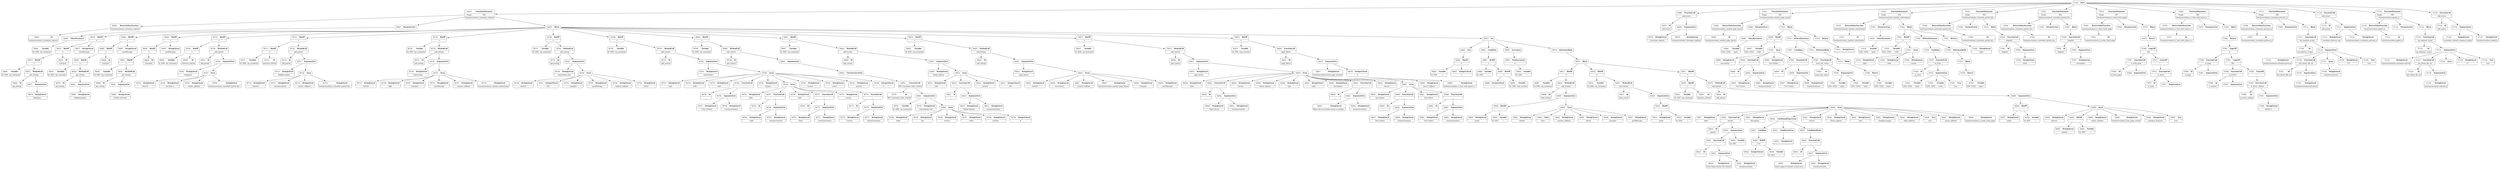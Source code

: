 digraph ast {
node [shape=none];
56663 [label=<<TABLE border='1' cellspacing='0' cellpadding='10' style='rounded' ><TR><TD border='0'>56663</TD><TD border='0'><B>Id</B></TD></TR><HR/><TR><TD border='0' cellpadding='5' colspan='2'>twentyseventeen_customize_register</TD></TR></TABLE>>];
56664 [label=<<TABLE border='1' cellspacing='0' cellpadding='10' style='rounded' ><TR><TD border='0'>56664</TD><TD border='0'><B>ReturnValueFunction</B></TD></TR><HR/><TR><TD border='0' cellpadding='5' colspan='2'>twentyseventeen_customize_register</TD></TR></TABLE>>];
56664 -> 56663 [weight=2];
56665 [label=<<TABLE border='1' cellspacing='0' cellpadding='10' style='rounded' ><TR><TD border='0'>56665</TD><TD border='0'><B>Variable</B></TD></TR><HR/><TR><TD border='0' cellpadding='5'>(0, 839)</TD><TD border='0' cellpadding='5'>wp_customize</TD></TR></TABLE>>];
56666 [label=<<TABLE border='1' cellspacing='0' cellpadding='10' style='rounded' ><TR><TD border='0'>56666</TD><TD border='0'><B>ValueParameter</B></TD></TR></TABLE>>];
56666 -> 56665 [weight=2];
56667 [label=<<TABLE border='1' cellspacing='0' cellpadding='10' style='rounded' ><TR><TD border='0'>56667</TD><TD border='0'><B>ParameterList</B></TD></TR></TABLE>>];
56667 -> 56666 [weight=2];
56668 [label=<<TABLE border='1' cellspacing='0' cellpadding='10' style='rounded' ><TR><TD border='0'>56668</TD><TD border='0'><B>Variable</B></TD></TR><HR/><TR><TD border='0' cellpadding='5'>(0, 839)</TD><TD border='0' cellpadding='5'>wp_customize</TD></TR></TABLE>>];
56669 [label=<<TABLE border='1' cellspacing='0' cellpadding='10' style='rounded' ><TR><TD border='0'>56669</TD><TD border='0'><B>Id</B></TD></TR><HR/><TR><TD border='0' cellpadding='5' colspan='2'>get_setting</TD></TR></TABLE>>];
56670 [label=<<TABLE border='1' cellspacing='0' cellpadding='10' style='rounded' ><TR><TD border='0'>56670</TD><TD border='0'><B>StringLiteral</B></TD></TR><HR/><TR><TD border='0' cellpadding='5' colspan='2'>blogname</TD></TR></TABLE>>];
56671 [label=<<TABLE border='1' cellspacing='0' cellpadding='10' style='rounded' ><TR><TD border='0'>56671</TD><TD border='0'><B>ArgumentList</B></TD></TR></TABLE>>];
56671 -> 56670 [weight=2];
56672 [label=<<TABLE border='1' cellspacing='0' cellpadding='10' style='rounded' ><TR><TD border='0'>56672</TD><TD border='0'><B>MethodCall</B></TD></TR><HR/><TR><TD border='0' cellpadding='5' colspan='2'>get_setting</TD></TR></TABLE>>];
56672 -> 56669 [weight=2];
56672 -> 56671 [weight=2];
56673 [label=<<TABLE border='1' cellspacing='0' cellpadding='10' style='rounded' ><TR><TD border='0'>56673</TD><TD border='0'><B>BinOP</B></TD></TR><HR/><TR><TD border='0' cellpadding='5' colspan='2'>-&gt;</TD></TR></TABLE>>];
56673 -> 56668 [weight=2];
56673 -> 56672 [weight=2];
56674 [label=<<TABLE border='1' cellspacing='0' cellpadding='10' style='rounded' ><TR><TD border='0'>56674</TD><TD border='0'><B>Id</B></TD></TR><HR/><TR><TD border='0' cellpadding='5' colspan='2'>transport</TD></TR></TABLE>>];
56675 [label=<<TABLE border='1' cellspacing='0' cellpadding='10' style='rounded' ><TR><TD border='0'>56675</TD><TD border='0'><B>BinOP</B></TD></TR><HR/><TR><TD border='0' cellpadding='5' colspan='2'>-&gt;</TD></TR></TABLE>>];
56675 -> 56673 [weight=2];
56675 -> 56674 [weight=2];
56676 [label=<<TABLE border='1' cellspacing='0' cellpadding='10' style='rounded' ><TR><TD border='0'>56676</TD><TD border='0'><B>BinOP</B></TD></TR><HR/><TR><TD border='0' cellpadding='5' colspan='2'>=</TD></TR></TABLE>>];
56676 -> 56675 [weight=2];
56676 -> 56677 [weight=2];
56677 [label=<<TABLE border='1' cellspacing='0' cellpadding='10' style='rounded' ><TR><TD border='0'>56677</TD><TD border='0'><B>StringLiteral</B></TD></TR><HR/><TR><TD border='0' cellpadding='5' colspan='2'>postMessage</TD></TR></TABLE>>];
56678 [label=<<TABLE border='1' cellspacing='0' cellpadding='10' style='rounded' ><TR><TD border='0'>56678</TD><TD border='0'><B>Variable</B></TD></TR><HR/><TR><TD border='0' cellpadding='5'>(0, 839)</TD><TD border='0' cellpadding='5'>wp_customize</TD></TR></TABLE>>];
56679 [label=<<TABLE border='1' cellspacing='0' cellpadding='10' style='rounded' ><TR><TD border='0'>56679</TD><TD border='0'><B>Id</B></TD></TR><HR/><TR><TD border='0' cellpadding='5' colspan='2'>get_setting</TD></TR></TABLE>>];
56680 [label=<<TABLE border='1' cellspacing='0' cellpadding='10' style='rounded' ><TR><TD border='0'>56680</TD><TD border='0'><B>StringLiteral</B></TD></TR><HR/><TR><TD border='0' cellpadding='5' colspan='2'>blogdescription</TD></TR></TABLE>>];
56681 [label=<<TABLE border='1' cellspacing='0' cellpadding='10' style='rounded' ><TR><TD border='0'>56681</TD><TD border='0'><B>ArgumentList</B></TD></TR></TABLE>>];
56681 -> 56680 [weight=2];
56682 [label=<<TABLE border='1' cellspacing='0' cellpadding='10' style='rounded' ><TR><TD border='0'>56682</TD><TD border='0'><B>MethodCall</B></TD></TR><HR/><TR><TD border='0' cellpadding='5' colspan='2'>get_setting</TD></TR></TABLE>>];
56682 -> 56679 [weight=2];
56682 -> 56681 [weight=2];
56683 [label=<<TABLE border='1' cellspacing='0' cellpadding='10' style='rounded' ><TR><TD border='0'>56683</TD><TD border='0'><B>BinOP</B></TD></TR><HR/><TR><TD border='0' cellpadding='5' colspan='2'>-&gt;</TD></TR></TABLE>>];
56683 -> 56678 [weight=2];
56683 -> 56682 [weight=2];
56684 [label=<<TABLE border='1' cellspacing='0' cellpadding='10' style='rounded' ><TR><TD border='0'>56684</TD><TD border='0'><B>Id</B></TD></TR><HR/><TR><TD border='0' cellpadding='5' colspan='2'>transport</TD></TR></TABLE>>];
56685 [label=<<TABLE border='1' cellspacing='0' cellpadding='10' style='rounded' ><TR><TD border='0'>56685</TD><TD border='0'><B>BinOP</B></TD></TR><HR/><TR><TD border='0' cellpadding='5' colspan='2'>-&gt;</TD></TR></TABLE>>];
56685 -> 56683 [weight=2];
56685 -> 56684 [weight=2];
56686 [label=<<TABLE border='1' cellspacing='0' cellpadding='10' style='rounded' ><TR><TD border='0'>56686</TD><TD border='0'><B>BinOP</B></TD></TR><HR/><TR><TD border='0' cellpadding='5' colspan='2'>=</TD></TR></TABLE>>];
56686 -> 56685 [weight=2];
56686 -> 56687 [weight=2];
56687 [label=<<TABLE border='1' cellspacing='0' cellpadding='10' style='rounded' ><TR><TD border='0'>56687</TD><TD border='0'><B>StringLiteral</B></TD></TR><HR/><TR><TD border='0' cellpadding='5' colspan='2'>postMessage</TD></TR></TABLE>>];
56688 [label=<<TABLE border='1' cellspacing='0' cellpadding='10' style='rounded' ><TR><TD border='0'>56688</TD><TD border='0'><B>Variable</B></TD></TR><HR/><TR><TD border='0' cellpadding='5'>(0, 839)</TD><TD border='0' cellpadding='5'>wp_customize</TD></TR></TABLE>>];
56689 [label=<<TABLE border='1' cellspacing='0' cellpadding='10' style='rounded' ><TR><TD border='0'>56689</TD><TD border='0'><B>Id</B></TD></TR><HR/><TR><TD border='0' cellpadding='5' colspan='2'>get_setting</TD></TR></TABLE>>];
56690 [label=<<TABLE border='1' cellspacing='0' cellpadding='10' style='rounded' ><TR><TD border='0'>56690</TD><TD border='0'><B>StringLiteral</B></TD></TR><HR/><TR><TD border='0' cellpadding='5' colspan='2'>header_textcolor</TD></TR></TABLE>>];
56691 [label=<<TABLE border='1' cellspacing='0' cellpadding='10' style='rounded' ><TR><TD border='0'>56691</TD><TD border='0'><B>ArgumentList</B></TD></TR></TABLE>>];
56691 -> 56690 [weight=2];
56692 [label=<<TABLE border='1' cellspacing='0' cellpadding='10' style='rounded' ><TR><TD border='0'>56692</TD><TD border='0'><B>MethodCall</B></TD></TR><HR/><TR><TD border='0' cellpadding='5' colspan='2'>get_setting</TD></TR></TABLE>>];
56692 -> 56689 [weight=2];
56692 -> 56691 [weight=2];
56693 [label=<<TABLE border='1' cellspacing='0' cellpadding='10' style='rounded' ><TR><TD border='0'>56693</TD><TD border='0'><B>BinOP</B></TD></TR><HR/><TR><TD border='0' cellpadding='5' colspan='2'>-&gt;</TD></TR></TABLE>>];
56693 -> 56688 [weight=2];
56693 -> 56692 [weight=2];
56694 [label=<<TABLE border='1' cellspacing='0' cellpadding='10' style='rounded' ><TR><TD border='0'>56694</TD><TD border='0'><B>Id</B></TD></TR><HR/><TR><TD border='0' cellpadding='5' colspan='2'>transport</TD></TR></TABLE>>];
56695 [label=<<TABLE border='1' cellspacing='0' cellpadding='10' style='rounded' ><TR><TD border='0'>56695</TD><TD border='0'><B>BinOP</B></TD></TR><HR/><TR><TD border='0' cellpadding='5' colspan='2'>-&gt;</TD></TR></TABLE>>];
56695 -> 56693 [weight=2];
56695 -> 56694 [weight=2];
56696 [label=<<TABLE border='1' cellspacing='0' cellpadding='10' style='rounded' ><TR><TD border='0'>56696</TD><TD border='0'><B>BinOP</B></TD></TR><HR/><TR><TD border='0' cellpadding='5' colspan='2'>=</TD></TR></TABLE>>];
56696 -> 56695 [weight=2];
56696 -> 56697 [weight=2];
56697 [label=<<TABLE border='1' cellspacing='0' cellpadding='10' style='rounded' ><TR><TD border='0'>56697</TD><TD border='0'><B>StringLiteral</B></TD></TR><HR/><TR><TD border='0' cellpadding='5' colspan='2'>postMessage</TD></TR></TABLE>>];
56698 [label=<<TABLE border='1' cellspacing='0' cellpadding='10' style='rounded' ><TR><TD border='0'>56698</TD><TD border='0'><B>Variable</B></TD></TR><HR/><TR><TD border='0' cellpadding='5'>(0, 839)</TD><TD border='0' cellpadding='5'>wp_customize</TD></TR></TABLE>>];
56699 [label=<<TABLE border='1' cellspacing='0' cellpadding='10' style='rounded' ><TR><TD border='0'>56699</TD><TD border='0'><B>Id</B></TD></TR><HR/><TR><TD border='0' cellpadding='5' colspan='2'>selective_refresh</TD></TR></TABLE>>];
56700 [label=<<TABLE border='1' cellspacing='0' cellpadding='10' style='rounded' ><TR><TD border='0'>56700</TD><TD border='0'><B>BinOP</B></TD></TR><HR/><TR><TD border='0' cellpadding='5' colspan='2'>-&gt;</TD></TR></TABLE>>];
56700 -> 56698 [weight=2];
56700 -> 56699 [weight=2];
56701 [label=<<TABLE border='1' cellspacing='0' cellpadding='10' style='rounded' ><TR><TD border='0'>56701</TD><TD border='0'><B>Id</B></TD></TR><HR/><TR><TD border='0' cellpadding='5' colspan='2'>add_partial</TD></TR></TABLE>>];
56702 [label=<<TABLE border='1' cellspacing='0' cellpadding='10' style='rounded' ><TR><TD border='0'>56702</TD><TD border='0'><B>StringLiteral</B></TD></TR><HR/><TR><TD border='0' cellpadding='5' colspan='2'>blogname</TD></TR></TABLE>>];
56703 [label=<<TABLE border='1' cellspacing='0' cellpadding='10' style='rounded' ><TR><TD border='0'>56703</TD><TD border='0'><B>StringLiteral</B></TD></TR><HR/><TR><TD border='0' cellpadding='5' colspan='2'>selector</TD></TR></TABLE>>];
56704 [label=<<TABLE border='1' cellspacing='0' cellpadding='10' style='rounded' ><TR><TD border='0'>56704</TD><TD border='0'><B>StringLiteral</B></TD></TR><HR/><TR><TD border='0' cellpadding='5' colspan='2'>.site-title a</TD></TR></TABLE>>];
56705 [label=<<TABLE border='1' cellspacing='0' cellpadding='10' style='rounded' ><TR><TD border='0'>56705</TD><TD border='0'><B>StringLiteral</B></TD></TR><HR/><TR><TD border='0' cellpadding='5' colspan='2'>render_callback</TD></TR></TABLE>>];
56706 [label=<<TABLE border='1' cellspacing='0' cellpadding='10' style='rounded' ><TR><TD border='0'>56706</TD><TD border='0'><B>StringLiteral</B></TD></TR><HR/><TR><TD border='0' cellpadding='5' colspan='2'>twentyseventeen_customize_partial_blo...</TD></TR></TABLE>>];
56707 [label=<<TABLE border='1' cellspacing='0' cellpadding='10' style='rounded' ><TR><TD border='0'>56707</TD><TD border='0'><B>Array</B></TD></TR></TABLE>>];
56707 -> 56703 [weight=2];
56707 -> 56704 [weight=2];
56707 -> 56705 [weight=2];
56707 -> 56706 [weight=2];
56708 [label=<<TABLE border='1' cellspacing='0' cellpadding='10' style='rounded' ><TR><TD border='0'>56708</TD><TD border='0'><B>ArgumentList</B></TD></TR></TABLE>>];
56708 -> 56702 [weight=2];
56708 -> 56707 [weight=2];
56709 [label=<<TABLE border='1' cellspacing='0' cellpadding='10' style='rounded' ><TR><TD border='0'>56709</TD><TD border='0'><B>MethodCall</B></TD></TR><HR/><TR><TD border='0' cellpadding='5' colspan='2'>add_partial</TD></TR></TABLE>>];
56709 -> 56701 [weight=2];
56709 -> 56708 [weight=2];
56710 [label=<<TABLE border='1' cellspacing='0' cellpadding='10' style='rounded' ><TR><TD border='0'>56710</TD><TD border='0'><B>BinOP</B></TD></TR><HR/><TR><TD border='0' cellpadding='5' colspan='2'>-&gt;</TD></TR></TABLE>>];
56710 -> 56700 [weight=2];
56710 -> 56709 [weight=2];
56711 [label=<<TABLE border='1' cellspacing='0' cellpadding='10' style='rounded' ><TR><TD border='0'>56711</TD><TD border='0'><B>Variable</B></TD></TR><HR/><TR><TD border='0' cellpadding='5'>(0, 839)</TD><TD border='0' cellpadding='5'>wp_customize</TD></TR></TABLE>>];
56712 [label=<<TABLE border='1' cellspacing='0' cellpadding='10' style='rounded' ><TR><TD border='0'>56712</TD><TD border='0'><B>Id</B></TD></TR><HR/><TR><TD border='0' cellpadding='5' colspan='2'>selective_refresh</TD></TR></TABLE>>];
56713 [label=<<TABLE border='1' cellspacing='0' cellpadding='10' style='rounded' ><TR><TD border='0'>56713</TD><TD border='0'><B>BinOP</B></TD></TR><HR/><TR><TD border='0' cellpadding='5' colspan='2'>-&gt;</TD></TR></TABLE>>];
56713 -> 56711 [weight=2];
56713 -> 56712 [weight=2];
56714 [label=<<TABLE border='1' cellspacing='0' cellpadding='10' style='rounded' ><TR><TD border='0'>56714</TD><TD border='0'><B>Id</B></TD></TR><HR/><TR><TD border='0' cellpadding='5' colspan='2'>add_partial</TD></TR></TABLE>>];
56715 [label=<<TABLE border='1' cellspacing='0' cellpadding='10' style='rounded' ><TR><TD border='0'>56715</TD><TD border='0'><B>StringLiteral</B></TD></TR><HR/><TR><TD border='0' cellpadding='5' colspan='2'>blogdescription</TD></TR></TABLE>>];
56716 [label=<<TABLE border='1' cellspacing='0' cellpadding='10' style='rounded' ><TR><TD border='0'>56716</TD><TD border='0'><B>StringLiteral</B></TD></TR><HR/><TR><TD border='0' cellpadding='5' colspan='2'>selector</TD></TR></TABLE>>];
56717 [label=<<TABLE border='1' cellspacing='0' cellpadding='10' style='rounded' ><TR><TD border='0'>56717</TD><TD border='0'><B>StringLiteral</B></TD></TR><HR/><TR><TD border='0' cellpadding='5' colspan='2'>.site-description</TD></TR></TABLE>>];
56718 [label=<<TABLE border='1' cellspacing='0' cellpadding='10' style='rounded' ><TR><TD border='0'>56718</TD><TD border='0'><B>StringLiteral</B></TD></TR><HR/><TR><TD border='0' cellpadding='5' colspan='2'>render_callback</TD></TR></TABLE>>];
56719 [label=<<TABLE border='1' cellspacing='0' cellpadding='10' style='rounded' ><TR><TD border='0'>56719</TD><TD border='0'><B>StringLiteral</B></TD></TR><HR/><TR><TD border='0' cellpadding='5' colspan='2'>twentyseventeen_customize_partial_blo...</TD></TR></TABLE>>];
56720 [label=<<TABLE border='1' cellspacing='0' cellpadding='10' style='rounded' ><TR><TD border='0'>56720</TD><TD border='0'><B>Array</B></TD></TR></TABLE>>];
56720 -> 56716 [weight=2];
56720 -> 56717 [weight=2];
56720 -> 56718 [weight=2];
56720 -> 56719 [weight=2];
56721 [label=<<TABLE border='1' cellspacing='0' cellpadding='10' style='rounded' ><TR><TD border='0'>56721</TD><TD border='0'><B>ArgumentList</B></TD></TR></TABLE>>];
56721 -> 56715 [weight=2];
56721 -> 56720 [weight=2];
56722 [label=<<TABLE border='1' cellspacing='0' cellpadding='10' style='rounded' ><TR><TD border='0'>56722</TD><TD border='0'><B>MethodCall</B></TD></TR><HR/><TR><TD border='0' cellpadding='5' colspan='2'>add_partial</TD></TR></TABLE>>];
56722 -> 56714 [weight=2];
56722 -> 56721 [weight=2];
56723 [label=<<TABLE border='1' cellspacing='0' cellpadding='10' style='rounded' ><TR><TD border='0'>56723</TD><TD border='0'><B>BinOP</B></TD></TR><HR/><TR><TD border='0' cellpadding='5' colspan='2'>-&gt;</TD></TR></TABLE>>];
56723 -> 56713 [weight=2];
56723 -> 56722 [weight=2];
56724 [label=<<TABLE border='1' cellspacing='0' cellpadding='10' style='rounded' ><TR><TD border='0'>56724</TD><TD border='0'><B>Variable</B></TD></TR><HR/><TR><TD border='0' cellpadding='5'>(0, 839)</TD><TD border='0' cellpadding='5'>wp_customize</TD></TR></TABLE>>];
56725 [label=<<TABLE border='1' cellspacing='0' cellpadding='10' style='rounded' ><TR><TD border='0'>56725</TD><TD border='0'><B>Id</B></TD></TR><HR/><TR><TD border='0' cellpadding='5' colspan='2'>add_setting</TD></TR></TABLE>>];
56726 [label=<<TABLE border='1' cellspacing='0' cellpadding='10' style='rounded' ><TR><TD border='0'>56726</TD><TD border='0'><B>StringLiteral</B></TD></TR><HR/><TR><TD border='0' cellpadding='5' colspan='2'>colorscheme</TD></TR></TABLE>>];
56727 [label=<<TABLE border='1' cellspacing='0' cellpadding='10' style='rounded' ><TR><TD border='0'>56727</TD><TD border='0'><B>StringLiteral</B></TD></TR><HR/><TR><TD border='0' cellpadding='5' colspan='2'>default</TD></TR></TABLE>>];
56728 [label=<<TABLE border='1' cellspacing='0' cellpadding='10' style='rounded' ><TR><TD border='0'>56728</TD><TD border='0'><B>StringLiteral</B></TD></TR><HR/><TR><TD border='0' cellpadding='5' colspan='2'>light</TD></TR></TABLE>>];
56729 [label=<<TABLE border='1' cellspacing='0' cellpadding='10' style='rounded' ><TR><TD border='0'>56729</TD><TD border='0'><B>StringLiteral</B></TD></TR><HR/><TR><TD border='0' cellpadding='5' colspan='2'>transport</TD></TR></TABLE>>];
56730 [label=<<TABLE border='1' cellspacing='0' cellpadding='10' style='rounded' ><TR><TD border='0'>56730</TD><TD border='0'><B>StringLiteral</B></TD></TR><HR/><TR><TD border='0' cellpadding='5' colspan='2'>postMessage</TD></TR></TABLE>>];
56731 [label=<<TABLE border='1' cellspacing='0' cellpadding='10' style='rounded' ><TR><TD border='0'>56731</TD><TD border='0'><B>StringLiteral</B></TD></TR><HR/><TR><TD border='0' cellpadding='5' colspan='2'>sanitize_callback</TD></TR></TABLE>>];
56732 [label=<<TABLE border='1' cellspacing='0' cellpadding='10' style='rounded' ><TR><TD border='0'>56732</TD><TD border='0'><B>StringLiteral</B></TD></TR><HR/><TR><TD border='0' cellpadding='5' colspan='2'>twentyseventeen_sanitize_colorscheme</TD></TR></TABLE>>];
56733 [label=<<TABLE border='1' cellspacing='0' cellpadding='10' style='rounded' ><TR><TD border='0'>56733</TD><TD border='0'><B>Array</B></TD></TR></TABLE>>];
56733 -> 56727 [weight=2];
56733 -> 56728 [weight=2];
56733 -> 56729 [weight=2];
56733 -> 56730 [weight=2];
56733 -> 56731 [weight=2];
56733 -> 56732 [weight=2];
56734 [label=<<TABLE border='1' cellspacing='0' cellpadding='10' style='rounded' ><TR><TD border='0'>56734</TD><TD border='0'><B>ArgumentList</B></TD></TR></TABLE>>];
56734 -> 56726 [weight=2];
56734 -> 56733 [weight=2];
56735 [label=<<TABLE border='1' cellspacing='0' cellpadding='10' style='rounded' ><TR><TD border='0'>56735</TD><TD border='0'><B>MethodCall</B></TD></TR><HR/><TR><TD border='0' cellpadding='5' colspan='2'>add_setting</TD></TR></TABLE>>];
56735 -> 56725 [weight=2];
56735 -> 56734 [weight=2];
56736 [label=<<TABLE border='1' cellspacing='0' cellpadding='10' style='rounded' ><TR><TD border='0'>56736</TD><TD border='0'><B>BinOP</B></TD></TR><HR/><TR><TD border='0' cellpadding='5' colspan='2'>-&gt;</TD></TR></TABLE>>];
56736 -> 56724 [weight=2];
56736 -> 56735 [weight=2];
56737 [label=<<TABLE border='1' cellspacing='0' cellpadding='10' style='rounded' ><TR><TD border='0'>56737</TD><TD border='0'><B>Variable</B></TD></TR><HR/><TR><TD border='0' cellpadding='5'>(0, 839)</TD><TD border='0' cellpadding='5'>wp_customize</TD></TR></TABLE>>];
56738 [label=<<TABLE border='1' cellspacing='0' cellpadding='10' style='rounded' ><TR><TD border='0'>56738</TD><TD border='0'><B>Id</B></TD></TR><HR/><TR><TD border='0' cellpadding='5' colspan='2'>add_setting</TD></TR></TABLE>>];
56739 [label=<<TABLE border='1' cellspacing='0' cellpadding='10' style='rounded' ><TR><TD border='0'>56739</TD><TD border='0'><B>StringLiteral</B></TD></TR><HR/><TR><TD border='0' cellpadding='5' colspan='2'>colorscheme_hue</TD></TR></TABLE>>];
56740 [label=<<TABLE border='1' cellspacing='0' cellpadding='10' style='rounded' ><TR><TD border='0'>56740</TD><TD border='0'><B>StringLiteral</B></TD></TR><HR/><TR><TD border='0' cellpadding='5' colspan='2'>default</TD></TR></TABLE>>];
56741 [label=<<TABLE border='1' cellspacing='0' cellpadding='10' style='rounded' ><TR><TD border='0'>56741</TD><TD border='0'><B>IntegerLiteral</B></TD></TR><HR/><TR><TD border='0' cellpadding='5' colspan='2'>250</TD></TR></TABLE>>];
56742 [label=<<TABLE border='1' cellspacing='0' cellpadding='10' style='rounded' ><TR><TD border='0'>56742</TD><TD border='0'><B>StringLiteral</B></TD></TR><HR/><TR><TD border='0' cellpadding='5' colspan='2'>transport</TD></TR></TABLE>>];
56743 [label=<<TABLE border='1' cellspacing='0' cellpadding='10' style='rounded' ><TR><TD border='0'>56743</TD><TD border='0'><B>StringLiteral</B></TD></TR><HR/><TR><TD border='0' cellpadding='5' colspan='2'>postMessage</TD></TR></TABLE>>];
56744 [label=<<TABLE border='1' cellspacing='0' cellpadding='10' style='rounded' ><TR><TD border='0'>56744</TD><TD border='0'><B>StringLiteral</B></TD></TR><HR/><TR><TD border='0' cellpadding='5' colspan='2'>sanitize_callback</TD></TR></TABLE>>];
56745 [label=<<TABLE border='1' cellspacing='0' cellpadding='10' style='rounded' ><TR><TD border='0'>56745</TD><TD border='0'><B>StringLiteral</B></TD></TR><HR/><TR><TD border='0' cellpadding='5' colspan='2'>absint</TD></TR></TABLE>>];
56746 [label=<<TABLE border='1' cellspacing='0' cellpadding='10' style='rounded' ><TR><TD border='0'>56746</TD><TD border='0'><B>Array</B></TD></TR></TABLE>>];
56746 -> 56740 [weight=2];
56746 -> 56741 [weight=2];
56746 -> 56742 [weight=2];
56746 -> 56743 [weight=2];
56746 -> 56744 [weight=2];
56746 -> 56745 [weight=2];
56747 [label=<<TABLE border='1' cellspacing='0' cellpadding='10' style='rounded' ><TR><TD border='0'>56747</TD><TD border='0'><B>ArgumentList</B></TD></TR></TABLE>>];
56747 -> 56739 [weight=2];
56747 -> 56746 [weight=2];
56748 [label=<<TABLE border='1' cellspacing='0' cellpadding='10' style='rounded' ><TR><TD border='0'>56748</TD><TD border='0'><B>MethodCall</B></TD></TR><HR/><TR><TD border='0' cellpadding='5' colspan='2'>add_setting</TD></TR></TABLE>>];
56748 -> 56738 [weight=2];
56748 -> 56747 [weight=2];
56749 [label=<<TABLE border='1' cellspacing='0' cellpadding='10' style='rounded' ><TR><TD border='0'>56749</TD><TD border='0'><B>BinOP</B></TD></TR><HR/><TR><TD border='0' cellpadding='5' colspan='2'>-&gt;</TD></TR></TABLE>>];
56749 -> 56737 [weight=2];
56749 -> 56748 [weight=2];
56750 [label=<<TABLE border='1' cellspacing='0' cellpadding='10' style='rounded' ><TR><TD border='0'>56750</TD><TD border='0'><B>Variable</B></TD></TR><HR/><TR><TD border='0' cellpadding='5'>(0, 839)</TD><TD border='0' cellpadding='5'>wp_customize</TD></TR></TABLE>>];
56751 [label=<<TABLE border='1' cellspacing='0' cellpadding='10' style='rounded' ><TR><TD border='0'>56751</TD><TD border='0'><B>Id</B></TD></TR><HR/><TR><TD border='0' cellpadding='5' colspan='2'>add_control</TD></TR></TABLE>>];
56752 [label=<<TABLE border='1' cellspacing='0' cellpadding='10' style='rounded' ><TR><TD border='0'>56752</TD><TD border='0'><B>StringLiteral</B></TD></TR><HR/><TR><TD border='0' cellpadding='5' colspan='2'>colorscheme</TD></TR></TABLE>>];
56753 [label=<<TABLE border='1' cellspacing='0' cellpadding='10' style='rounded' ><TR><TD border='0'>56753</TD><TD border='0'><B>StringLiteral</B></TD></TR><HR/><TR><TD border='0' cellpadding='5' colspan='2'>type</TD></TR></TABLE>>];
56754 [label=<<TABLE border='1' cellspacing='0' cellpadding='10' style='rounded' ><TR><TD border='0'>56754</TD><TD border='0'><B>StringLiteral</B></TD></TR><HR/><TR><TD border='0' cellpadding='5' colspan='2'>radio</TD></TR></TABLE>>];
56755 [label=<<TABLE border='1' cellspacing='0' cellpadding='10' style='rounded' ><TR><TD border='0'>56755</TD><TD border='0'><B>StringLiteral</B></TD></TR><HR/><TR><TD border='0' cellpadding='5' colspan='2'>label</TD></TR></TABLE>>];
56756 [label=<<TABLE border='1' cellspacing='0' cellpadding='10' style='rounded' ><TR><TD border='0'>56756</TD><TD border='0'><B>Id</B></TD></TR><HR/><TR><TD border='0' cellpadding='5' colspan='2'>__</TD></TR></TABLE>>];
56757 [label=<<TABLE border='1' cellspacing='0' cellpadding='10' style='rounded' ><TR><TD border='0'>56757</TD><TD border='0'><B>StringLiteral</B></TD></TR><HR/><TR><TD border='0' cellpadding='5' colspan='2'>Color Scheme</TD></TR></TABLE>>];
56758 [label=<<TABLE border='1' cellspacing='0' cellpadding='10' style='rounded' ><TR><TD border='0'>56758</TD><TD border='0'><B>StringLiteral</B></TD></TR><HR/><TR><TD border='0' cellpadding='5' colspan='2'>twentyseventeen</TD></TR></TABLE>>];
56759 [label=<<TABLE border='1' cellspacing='0' cellpadding='10' style='rounded' ><TR><TD border='0'>56759</TD><TD border='0'><B>ArgumentList</B></TD></TR></TABLE>>];
56759 -> 56757 [weight=2];
56759 -> 56758 [weight=2];
56760 [label=<<TABLE border='1' cellspacing='0' cellpadding='10' style='rounded' ><TR><TD border='0'>56760</TD><TD border='0'><B>FunctionCall</B></TD></TR><HR/><TR><TD border='0' cellpadding='5' colspan='2'>__</TD></TR></TABLE>>];
56760 -> 56756 [weight=2];
56760 -> 56759 [weight=2];
56761 [label=<<TABLE border='1' cellspacing='0' cellpadding='10' style='rounded' ><TR><TD border='0'>56761</TD><TD border='0'><B>StringLiteral</B></TD></TR><HR/><TR><TD border='0' cellpadding='5' colspan='2'>choices</TD></TR></TABLE>>];
56762 [label=<<TABLE border='1' cellspacing='0' cellpadding='10' style='rounded' ><TR><TD border='0'>56762</TD><TD border='0'><B>StringLiteral</B></TD></TR><HR/><TR><TD border='0' cellpadding='5' colspan='2'>light</TD></TR></TABLE>>];
56763 [label=<<TABLE border='1' cellspacing='0' cellpadding='10' style='rounded' ><TR><TD border='0'>56763</TD><TD border='0'><B>Id</B></TD></TR><HR/><TR><TD border='0' cellpadding='5' colspan='2'>__</TD></TR></TABLE>>];
56764 [label=<<TABLE border='1' cellspacing='0' cellpadding='10' style='rounded' ><TR><TD border='0'>56764</TD><TD border='0'><B>StringLiteral</B></TD></TR><HR/><TR><TD border='0' cellpadding='5' colspan='2'>Light</TD></TR></TABLE>>];
56765 [label=<<TABLE border='1' cellspacing='0' cellpadding='10' style='rounded' ><TR><TD border='0'>56765</TD><TD border='0'><B>StringLiteral</B></TD></TR><HR/><TR><TD border='0' cellpadding='5' colspan='2'>twentyseventeen</TD></TR></TABLE>>];
56766 [label=<<TABLE border='1' cellspacing='0' cellpadding='10' style='rounded' ><TR><TD border='0'>56766</TD><TD border='0'><B>ArgumentList</B></TD></TR></TABLE>>];
56766 -> 56764 [weight=2];
56766 -> 56765 [weight=2];
56767 [label=<<TABLE border='1' cellspacing='0' cellpadding='10' style='rounded' ><TR><TD border='0'>56767</TD><TD border='0'><B>FunctionCall</B></TD></TR><HR/><TR><TD border='0' cellpadding='5' colspan='2'>__</TD></TR></TABLE>>];
56767 -> 56763 [weight=2];
56767 -> 56766 [weight=2];
56768 [label=<<TABLE border='1' cellspacing='0' cellpadding='10' style='rounded' ><TR><TD border='0'>56768</TD><TD border='0'><B>StringLiteral</B></TD></TR><HR/><TR><TD border='0' cellpadding='5' colspan='2'>dark</TD></TR></TABLE>>];
56769 [label=<<TABLE border='1' cellspacing='0' cellpadding='10' style='rounded' ><TR><TD border='0'>56769</TD><TD border='0'><B>Id</B></TD></TR><HR/><TR><TD border='0' cellpadding='5' colspan='2'>__</TD></TR></TABLE>>];
56770 [label=<<TABLE border='1' cellspacing='0' cellpadding='10' style='rounded' ><TR><TD border='0'>56770</TD><TD border='0'><B>StringLiteral</B></TD></TR><HR/><TR><TD border='0' cellpadding='5' colspan='2'>Dark</TD></TR></TABLE>>];
56771 [label=<<TABLE border='1' cellspacing='0' cellpadding='10' style='rounded' ><TR><TD border='0'>56771</TD><TD border='0'><B>StringLiteral</B></TD></TR><HR/><TR><TD border='0' cellpadding='5' colspan='2'>twentyseventeen</TD></TR></TABLE>>];
56772 [label=<<TABLE border='1' cellspacing='0' cellpadding='10' style='rounded' ><TR><TD border='0'>56772</TD><TD border='0'><B>ArgumentList</B></TD></TR></TABLE>>];
56772 -> 56770 [weight=2];
56772 -> 56771 [weight=2];
56773 [label=<<TABLE border='1' cellspacing='0' cellpadding='10' style='rounded' ><TR><TD border='0'>56773</TD><TD border='0'><B>FunctionCall</B></TD></TR><HR/><TR><TD border='0' cellpadding='5' colspan='2'>__</TD></TR></TABLE>>];
56773 -> 56769 [weight=2];
56773 -> 56772 [weight=2];
56774 [label=<<TABLE border='1' cellspacing='0' cellpadding='10' style='rounded' ><TR><TD border='0'>56774</TD><TD border='0'><B>StringLiteral</B></TD></TR><HR/><TR><TD border='0' cellpadding='5' colspan='2'>custom</TD></TR></TABLE>>];
56775 [label=<<TABLE border='1' cellspacing='0' cellpadding='10' style='rounded' ><TR><TD border='0'>56775</TD><TD border='0'><B>Id</B></TD></TR><HR/><TR><TD border='0' cellpadding='5' colspan='2'>__</TD></TR></TABLE>>];
56776 [label=<<TABLE border='1' cellspacing='0' cellpadding='10' style='rounded' ><TR><TD border='0'>56776</TD><TD border='0'><B>StringLiteral</B></TD></TR><HR/><TR><TD border='0' cellpadding='5' colspan='2'>Custom</TD></TR></TABLE>>];
56777 [label=<<TABLE border='1' cellspacing='0' cellpadding='10' style='rounded' ><TR><TD border='0'>56777</TD><TD border='0'><B>StringLiteral</B></TD></TR><HR/><TR><TD border='0' cellpadding='5' colspan='2'>twentyseventeen</TD></TR></TABLE>>];
56778 [label=<<TABLE border='1' cellspacing='0' cellpadding='10' style='rounded' ><TR><TD border='0'>56778</TD><TD border='0'><B>ArgumentList</B></TD></TR></TABLE>>];
56778 -> 56776 [weight=2];
56778 -> 56777 [weight=2];
56779 [label=<<TABLE border='1' cellspacing='0' cellpadding='10' style='rounded' ><TR><TD border='0'>56779</TD><TD border='0'><B>FunctionCall</B></TD></TR><HR/><TR><TD border='0' cellpadding='5' colspan='2'>__</TD></TR></TABLE>>];
56779 -> 56775 [weight=2];
56779 -> 56778 [weight=2];
56780 [label=<<TABLE border='1' cellspacing='0' cellpadding='10' style='rounded' ><TR><TD border='0'>56780</TD><TD border='0'><B>Array</B></TD></TR></TABLE>>];
56780 -> 56762 [weight=2];
56780 -> 56767 [weight=2];
56780 -> 56768 [weight=2];
56780 -> 56773 [weight=2];
56780 -> 56774 [weight=2];
56780 -> 56779 [weight=2];
56781 [label=<<TABLE border='1' cellspacing='0' cellpadding='10' style='rounded' ><TR><TD border='0'>56781</TD><TD border='0'><B>StringLiteral</B></TD></TR><HR/><TR><TD border='0' cellpadding='5' colspan='2'>section</TD></TR></TABLE>>];
56782 [label=<<TABLE border='1' cellspacing='0' cellpadding='10' style='rounded' ><TR><TD border='0'>56782</TD><TD border='0'><B>StringLiteral</B></TD></TR><HR/><TR><TD border='0' cellpadding='5' colspan='2'>colors</TD></TR></TABLE>>];
56783 [label=<<TABLE border='1' cellspacing='0' cellpadding='10' style='rounded' ><TR><TD border='0'>56783</TD><TD border='0'><B>StringLiteral</B></TD></TR><HR/><TR><TD border='0' cellpadding='5' colspan='2'>priority</TD></TR></TABLE>>];
56784 [label=<<TABLE border='1' cellspacing='0' cellpadding='10' style='rounded' ><TR><TD border='0'>56784</TD><TD border='0'><B>IntegerLiteral</B></TD></TR><HR/><TR><TD border='0' cellpadding='5' colspan='2'>5</TD></TR></TABLE>>];
56785 [label=<<TABLE border='1' cellspacing='0' cellpadding='10' style='rounded' ><TR><TD border='0'>56785</TD><TD border='0'><B>Array</B></TD></TR></TABLE>>];
56785 -> 56753 [weight=2];
56785 -> 56754 [weight=2];
56785 -> 56755 [weight=2];
56785 -> 56760 [weight=2];
56785 -> 56761 [weight=2];
56785 -> 56780 [weight=2];
56785 -> 56781 [weight=2];
56785 -> 56782 [weight=2];
56785 -> 56783 [weight=2];
56785 -> 56784 [weight=2];
56786 [label=<<TABLE border='1' cellspacing='0' cellpadding='10' style='rounded' ><TR><TD border='0'>56786</TD><TD border='0'><B>ArgumentList</B></TD></TR></TABLE>>];
56786 -> 56752 [weight=2];
56786 -> 56785 [weight=2];
56787 [label=<<TABLE border='1' cellspacing='0' cellpadding='10' style='rounded' ><TR><TD border='0'>56787</TD><TD border='0'><B>MethodCall</B></TD></TR><HR/><TR><TD border='0' cellpadding='5' colspan='2'>add_control</TD></TR></TABLE>>];
56787 -> 56751 [weight=2];
56787 -> 56786 [weight=2];
56788 [label=<<TABLE border='1' cellspacing='0' cellpadding='10' style='rounded' ><TR><TD border='0'>56788</TD><TD border='0'><B>BinOP</B></TD></TR><HR/><TR><TD border='0' cellpadding='5' colspan='2'>-&gt;</TD></TR></TABLE>>];
56788 -> 56750 [weight=2];
56788 -> 56787 [weight=2];
56789 [label=<<TABLE border='1' cellspacing='0' cellpadding='10' style='rounded' ><TR><TD border='0'>56789</TD><TD border='0'><B>Variable</B></TD></TR><HR/><TR><TD border='0' cellpadding='5'>(0, 839)</TD><TD border='0' cellpadding='5'>wp_customize</TD></TR></TABLE>>];
56790 [label=<<TABLE border='1' cellspacing='0' cellpadding='10' style='rounded' ><TR><TD border='0'>56790</TD><TD border='0'><B>Id</B></TD></TR><HR/><TR><TD border='0' cellpadding='5' colspan='2'>add_control</TD></TR></TABLE>>];
56791 [label=<<TABLE border='1' cellspacing='0' cellpadding='10' style='rounded' ><TR><TD border='0'>56791</TD><TD border='0'><B>Id</B></TD></TR><HR/><TR><TD border='0' cellpadding='5' colspan='2'>WP_Customize_Color_Control</TD></TR></TABLE>>];
56792 [label=<<TABLE border='1' cellspacing='0' cellpadding='10' style='rounded' ><TR><TD border='0'>56792</TD><TD border='0'><B>Variable</B></TD></TR><HR/><TR><TD border='0' cellpadding='5'>(0, 839)</TD><TD border='0' cellpadding='5'>wp_customize</TD></TR></TABLE>>];
56793 [label=<<TABLE border='1' cellspacing='0' cellpadding='10' style='rounded' ><TR><TD border='0'>56793</TD><TD border='0'><B>StringLiteral</B></TD></TR><HR/><TR><TD border='0' cellpadding='5' colspan='2'>colorscheme_hue</TD></TR></TABLE>>];
56794 [label=<<TABLE border='1' cellspacing='0' cellpadding='10' style='rounded' ><TR><TD border='0'>56794</TD><TD border='0'><B>StringLiteral</B></TD></TR><HR/><TR><TD border='0' cellpadding='5' colspan='2'>mode</TD></TR></TABLE>>];
56795 [label=<<TABLE border='1' cellspacing='0' cellpadding='10' style='rounded' ><TR><TD border='0'>56795</TD><TD border='0'><B>StringLiteral</B></TD></TR><HR/><TR><TD border='0' cellpadding='5' colspan='2'>hue</TD></TR></TABLE>>];
56796 [label=<<TABLE border='1' cellspacing='0' cellpadding='10' style='rounded' ><TR><TD border='0'>56796</TD><TD border='0'><B>StringLiteral</B></TD></TR><HR/><TR><TD border='0' cellpadding='5' colspan='2'>section</TD></TR></TABLE>>];
56797 [label=<<TABLE border='1' cellspacing='0' cellpadding='10' style='rounded' ><TR><TD border='0'>56797</TD><TD border='0'><B>StringLiteral</B></TD></TR><HR/><TR><TD border='0' cellpadding='5' colspan='2'>colors</TD></TR></TABLE>>];
56798 [label=<<TABLE border='1' cellspacing='0' cellpadding='10' style='rounded' ><TR><TD border='0'>56798</TD><TD border='0'><B>StringLiteral</B></TD></TR><HR/><TR><TD border='0' cellpadding='5' colspan='2'>priority</TD></TR></TABLE>>];
56799 [label=<<TABLE border='1' cellspacing='0' cellpadding='10' style='rounded' ><TR><TD border='0'>56799</TD><TD border='0'><B>IntegerLiteral</B></TD></TR><HR/><TR><TD border='0' cellpadding='5' colspan='2'>6</TD></TR></TABLE>>];
56800 [label=<<TABLE border='1' cellspacing='0' cellpadding='10' style='rounded' ><TR><TD border='0'>56800</TD><TD border='0'><B>Array</B></TD></TR></TABLE>>];
56800 -> 56794 [weight=2];
56800 -> 56795 [weight=2];
56800 -> 56796 [weight=2];
56800 -> 56797 [weight=2];
56800 -> 56798 [weight=2];
56800 -> 56799 [weight=2];
56801 [label=<<TABLE border='1' cellspacing='0' cellpadding='10' style='rounded' ><TR><TD border='0'>56801</TD><TD border='0'><B>ArgumentList</B></TD></TR></TABLE>>];
56801 -> 56792 [weight=2];
56801 -> 56793 [weight=2];
56801 -> 56800 [weight=2];
56802 [label=<<TABLE border='1' cellspacing='0' cellpadding='10' style='rounded' ><TR><TD border='0'>56802</TD><TD border='0'><B>FunctionCall</B></TD></TR><HR/><TR><TD border='0' cellpadding='5' colspan='2'>WP_Customize_Color_Control</TD></TR></TABLE>>];
56802 -> 56791 [weight=2];
56802 -> 56801 [weight=2];
56803 [label=<<TABLE border='1' cellspacing='0' cellpadding='10' style='rounded' ><TR><TD border='0'>56803</TD><TD border='0'><B>ClassInstanciation</B></TD></TR></TABLE>>];
56803 -> 56802 [weight=2];
56804 [label=<<TABLE border='1' cellspacing='0' cellpadding='10' style='rounded' ><TR><TD border='0'>56804</TD><TD border='0'><B>ArgumentList</B></TD></TR></TABLE>>];
56804 -> 56803 [weight=2];
56805 [label=<<TABLE border='1' cellspacing='0' cellpadding='10' style='rounded' ><TR><TD border='0'>56805</TD><TD border='0'><B>MethodCall</B></TD></TR><HR/><TR><TD border='0' cellpadding='5' colspan='2'>add_control</TD></TR></TABLE>>];
56805 -> 56790 [weight=2];
56805 -> 56804 [weight=2];
56806 [label=<<TABLE border='1' cellspacing='0' cellpadding='10' style='rounded' ><TR><TD border='0'>56806</TD><TD border='0'><B>BinOP</B></TD></TR><HR/><TR><TD border='0' cellpadding='5' colspan='2'>-&gt;</TD></TR></TABLE>>];
56806 -> 56789 [weight=2];
56806 -> 56805 [weight=2];
56807 [label=<<TABLE border='1' cellspacing='0' cellpadding='10' style='rounded' ><TR><TD border='0'>56807</TD><TD border='0'><B>Variable</B></TD></TR><HR/><TR><TD border='0' cellpadding='5'>(0, 839)</TD><TD border='0' cellpadding='5'>wp_customize</TD></TR></TABLE>>];
56808 [label=<<TABLE border='1' cellspacing='0' cellpadding='10' style='rounded' ><TR><TD border='0'>56808</TD><TD border='0'><B>Id</B></TD></TR><HR/><TR><TD border='0' cellpadding='5' colspan='2'>add_section</TD></TR></TABLE>>];
56809 [label=<<TABLE border='1' cellspacing='0' cellpadding='10' style='rounded' ><TR><TD border='0'>56809</TD><TD border='0'><B>StringLiteral</B></TD></TR><HR/><TR><TD border='0' cellpadding='5' colspan='2'>theme_options</TD></TR></TABLE>>];
56810 [label=<<TABLE border='1' cellspacing='0' cellpadding='10' style='rounded' ><TR><TD border='0'>56810</TD><TD border='0'><B>StringLiteral</B></TD></TR><HR/><TR><TD border='0' cellpadding='5' colspan='2'>title</TD></TR></TABLE>>];
56811 [label=<<TABLE border='1' cellspacing='0' cellpadding='10' style='rounded' ><TR><TD border='0'>56811</TD><TD border='0'><B>Id</B></TD></TR><HR/><TR><TD border='0' cellpadding='5' colspan='2'>__</TD></TR></TABLE>>];
56812 [label=<<TABLE border='1' cellspacing='0' cellpadding='10' style='rounded' ><TR><TD border='0'>56812</TD><TD border='0'><B>StringLiteral</B></TD></TR><HR/><TR><TD border='0' cellpadding='5' colspan='2'>Theme Options</TD></TR></TABLE>>];
56813 [label=<<TABLE border='1' cellspacing='0' cellpadding='10' style='rounded' ><TR><TD border='0'>56813</TD><TD border='0'><B>StringLiteral</B></TD></TR><HR/><TR><TD border='0' cellpadding='5' colspan='2'>twentyseventeen</TD></TR></TABLE>>];
56814 [label=<<TABLE border='1' cellspacing='0' cellpadding='10' style='rounded' ><TR><TD border='0'>56814</TD><TD border='0'><B>ArgumentList</B></TD></TR></TABLE>>];
56814 -> 56812 [weight=2];
56814 -> 56813 [weight=2];
56815 [label=<<TABLE border='1' cellspacing='0' cellpadding='10' style='rounded' ><TR><TD border='0'>56815</TD><TD border='0'><B>FunctionCall</B></TD></TR><HR/><TR><TD border='0' cellpadding='5' colspan='2'>__</TD></TR></TABLE>>];
56815 -> 56811 [weight=2];
56815 -> 56814 [weight=2];
56816 [label=<<TABLE border='1' cellspacing='0' cellpadding='10' style='rounded' ><TR><TD border='0'>56816</TD><TD border='0'><B>StringLiteral</B></TD></TR><HR/><TR><TD border='0' cellpadding='5' colspan='2'>priority</TD></TR></TABLE>>];
56817 [label=<<TABLE border='1' cellspacing='0' cellpadding='10' style='rounded' ><TR><TD border='0'>56817</TD><TD border='0'><B>IntegerLiteral</B></TD></TR><HR/><TR><TD border='0' cellpadding='5' colspan='2'>130</TD></TR></TABLE>>];
56818 [label=<<TABLE border='1' cellspacing='0' cellpadding='10' style='rounded' ><TR><TD border='0'>56818</TD><TD border='0'><B>Array</B></TD></TR></TABLE>>];
56818 -> 56810 [weight=2];
56818 -> 56815 [weight=2];
56818 -> 56816 [weight=2];
56818 -> 56817 [weight=2];
56819 [label=<<TABLE border='1' cellspacing='0' cellpadding='10' style='rounded' ><TR><TD border='0'>56819</TD><TD border='0'><B>ArgumentList</B></TD></TR></TABLE>>];
56819 -> 56809 [weight=2];
56819 -> 56818 [weight=2];
56820 [label=<<TABLE border='1' cellspacing='0' cellpadding='10' style='rounded' ><TR><TD border='0'>56820</TD><TD border='0'><B>MethodCall</B></TD></TR><HR/><TR><TD border='0' cellpadding='5' colspan='2'>add_section</TD></TR></TABLE>>];
56820 -> 56808 [weight=2];
56820 -> 56819 [weight=2];
56821 [label=<<TABLE border='1' cellspacing='0' cellpadding='10' style='rounded' ><TR><TD border='0'>56821</TD><TD border='0'><B>BinOP</B></TD></TR><HR/><TR><TD border='0' cellpadding='5' colspan='2'>-&gt;</TD></TR></TABLE>>];
56821 -> 56807 [weight=2];
56821 -> 56820 [weight=2];
56822 [label=<<TABLE border='1' cellspacing='0' cellpadding='10' style='rounded' ><TR><TD border='0'>56822</TD><TD border='0'><B>Variable</B></TD></TR><HR/><TR><TD border='0' cellpadding='5'>(0, 839)</TD><TD border='0' cellpadding='5'>wp_customize</TD></TR></TABLE>>];
56823 [label=<<TABLE border='1' cellspacing='0' cellpadding='10' style='rounded' ><TR><TD border='0'>56823</TD><TD border='0'><B>Id</B></TD></TR><HR/><TR><TD border='0' cellpadding='5' colspan='2'>add_setting</TD></TR></TABLE>>];
56824 [label=<<TABLE border='1' cellspacing='0' cellpadding='10' style='rounded' ><TR><TD border='0'>56824</TD><TD border='0'><B>StringLiteral</B></TD></TR><HR/><TR><TD border='0' cellpadding='5' colspan='2'>page_layout</TD></TR></TABLE>>];
56825 [label=<<TABLE border='1' cellspacing='0' cellpadding='10' style='rounded' ><TR><TD border='0'>56825</TD><TD border='0'><B>StringLiteral</B></TD></TR><HR/><TR><TD border='0' cellpadding='5' colspan='2'>default</TD></TR></TABLE>>];
56826 [label=<<TABLE border='1' cellspacing='0' cellpadding='10' style='rounded' ><TR><TD border='0'>56826</TD><TD border='0'><B>StringLiteral</B></TD></TR><HR/><TR><TD border='0' cellpadding='5' colspan='2'>two-column</TD></TR></TABLE>>];
56827 [label=<<TABLE border='1' cellspacing='0' cellpadding='10' style='rounded' ><TR><TD border='0'>56827</TD><TD border='0'><B>StringLiteral</B></TD></TR><HR/><TR><TD border='0' cellpadding='5' colspan='2'>sanitize_callback</TD></TR></TABLE>>];
56828 [label=<<TABLE border='1' cellspacing='0' cellpadding='10' style='rounded' ><TR><TD border='0'>56828</TD><TD border='0'><B>StringLiteral</B></TD></TR><HR/><TR><TD border='0' cellpadding='5' colspan='2'>twentyseventeen_sanitize_page_layout</TD></TR></TABLE>>];
56829 [label=<<TABLE border='1' cellspacing='0' cellpadding='10' style='rounded' ><TR><TD border='0'>56829</TD><TD border='0'><B>StringLiteral</B></TD></TR><HR/><TR><TD border='0' cellpadding='5' colspan='2'>transport</TD></TR></TABLE>>];
56830 [label=<<TABLE border='1' cellspacing='0' cellpadding='10' style='rounded' ><TR><TD border='0'>56830</TD><TD border='0'><B>StringLiteral</B></TD></TR><HR/><TR><TD border='0' cellpadding='5' colspan='2'>postMessage</TD></TR></TABLE>>];
56831 [label=<<TABLE border='1' cellspacing='0' cellpadding='10' style='rounded' ><TR><TD border='0'>56831</TD><TD border='0'><B>Array</B></TD></TR></TABLE>>];
56831 -> 56825 [weight=2];
56831 -> 56826 [weight=2];
56831 -> 56827 [weight=2];
56831 -> 56828 [weight=2];
56831 -> 56829 [weight=2];
56831 -> 56830 [weight=2];
56832 [label=<<TABLE border='1' cellspacing='0' cellpadding='10' style='rounded' ><TR><TD border='0'>56832</TD><TD border='0'><B>ArgumentList</B></TD></TR></TABLE>>];
56832 -> 56824 [weight=2];
56832 -> 56831 [weight=2];
56833 [label=<<TABLE border='1' cellspacing='0' cellpadding='10' style='rounded' ><TR><TD border='0'>56833</TD><TD border='0'><B>MethodCall</B></TD></TR><HR/><TR><TD border='0' cellpadding='5' colspan='2'>add_setting</TD></TR></TABLE>>];
56833 -> 56823 [weight=2];
56833 -> 56832 [weight=2];
56834 [label=<<TABLE border='1' cellspacing='0' cellpadding='10' style='rounded' ><TR><TD border='0'>56834</TD><TD border='0'><B>BinOP</B></TD></TR><HR/><TR><TD border='0' cellpadding='5' colspan='2'>-&gt;</TD></TR></TABLE>>];
56834 -> 56822 [weight=2];
56834 -> 56833 [weight=2];
56835 [label=<<TABLE border='1' cellspacing='0' cellpadding='10' style='rounded' ><TR><TD border='0'>56835</TD><TD border='0'><B>Variable</B></TD></TR><HR/><TR><TD border='0' cellpadding='5'>(0, 839)</TD><TD border='0' cellpadding='5'>wp_customize</TD></TR></TABLE>>];
56836 [label=<<TABLE border='1' cellspacing='0' cellpadding='10' style='rounded' ><TR><TD border='0'>56836</TD><TD border='0'><B>Id</B></TD></TR><HR/><TR><TD border='0' cellpadding='5' colspan='2'>add_control</TD></TR></TABLE>>];
56837 [label=<<TABLE border='1' cellspacing='0' cellpadding='10' style='rounded' ><TR><TD border='0'>56837</TD><TD border='0'><B>StringLiteral</B></TD></TR><HR/><TR><TD border='0' cellpadding='5' colspan='2'>page_layout</TD></TR></TABLE>>];
56838 [label=<<TABLE border='1' cellspacing='0' cellpadding='10' style='rounded' ><TR><TD border='0'>56838</TD><TD border='0'><B>StringLiteral</B></TD></TR><HR/><TR><TD border='0' cellpadding='5' colspan='2'>label</TD></TR></TABLE>>];
56839 [label=<<TABLE border='1' cellspacing='0' cellpadding='10' style='rounded' ><TR><TD border='0'>56839</TD><TD border='0'><B>Id</B></TD></TR><HR/><TR><TD border='0' cellpadding='5' colspan='2'>__</TD></TR></TABLE>>];
56840 [label=<<TABLE border='1' cellspacing='0' cellpadding='10' style='rounded' ><TR><TD border='0'>56840</TD><TD border='0'><B>StringLiteral</B></TD></TR><HR/><TR><TD border='0' cellpadding='5' colspan='2'>Page Layout</TD></TR></TABLE>>];
56841 [label=<<TABLE border='1' cellspacing='0' cellpadding='10' style='rounded' ><TR><TD border='0'>56841</TD><TD border='0'><B>StringLiteral</B></TD></TR><HR/><TR><TD border='0' cellpadding='5' colspan='2'>twentyseventeen</TD></TR></TABLE>>];
56842 [label=<<TABLE border='1' cellspacing='0' cellpadding='10' style='rounded' ><TR><TD border='0'>56842</TD><TD border='0'><B>ArgumentList</B></TD></TR></TABLE>>];
56842 -> 56840 [weight=2];
56842 -> 56841 [weight=2];
56843 [label=<<TABLE border='1' cellspacing='0' cellpadding='10' style='rounded' ><TR><TD border='0'>56843</TD><TD border='0'><B>FunctionCall</B></TD></TR><HR/><TR><TD border='0' cellpadding='5' colspan='2'>__</TD></TR></TABLE>>];
56843 -> 56839 [weight=2];
56843 -> 56842 [weight=2];
56844 [label=<<TABLE border='1' cellspacing='0' cellpadding='10' style='rounded' ><TR><TD border='0'>56844</TD><TD border='0'><B>StringLiteral</B></TD></TR><HR/><TR><TD border='0' cellpadding='5' colspan='2'>section</TD></TR></TABLE>>];
56845 [label=<<TABLE border='1' cellspacing='0' cellpadding='10' style='rounded' ><TR><TD border='0'>56845</TD><TD border='0'><B>StringLiteral</B></TD></TR><HR/><TR><TD border='0' cellpadding='5' colspan='2'>theme_options</TD></TR></TABLE>>];
56846 [label=<<TABLE border='1' cellspacing='0' cellpadding='10' style='rounded' ><TR><TD border='0'>56846</TD><TD border='0'><B>StringLiteral</B></TD></TR><HR/><TR><TD border='0' cellpadding='5' colspan='2'>type</TD></TR></TABLE>>];
56847 [label=<<TABLE border='1' cellspacing='0' cellpadding='10' style='rounded' ><TR><TD border='0'>56847</TD><TD border='0'><B>StringLiteral</B></TD></TR><HR/><TR><TD border='0' cellpadding='5' colspan='2'>radio</TD></TR></TABLE>>];
56848 [label=<<TABLE border='1' cellspacing='0' cellpadding='10' style='rounded' ><TR><TD border='0'>56848</TD><TD border='0'><B>StringLiteral</B></TD></TR><HR/><TR><TD border='0' cellpadding='5' colspan='2'>description</TD></TR></TABLE>>];
56849 [label=<<TABLE border='1' cellspacing='0' cellpadding='10' style='rounded' ><TR><TD border='0'>56849</TD><TD border='0'><B>Id</B></TD></TR><HR/><TR><TD border='0' cellpadding='5' colspan='2'>__</TD></TR></TABLE>>];
56850 [label=<<TABLE border='1' cellspacing='0' cellpadding='10' style='rounded' ><TR><TD border='0'>56850</TD><TD border='0'><B>StringLiteral</B></TD></TR><HR/><TR><TD border='0' cellpadding='5' colspan='2'>When the two-column layout is assigne...</TD></TR></TABLE>>];
56851 [label=<<TABLE border='1' cellspacing='0' cellpadding='10' style='rounded' ><TR><TD border='0'>56851</TD><TD border='0'><B>StringLiteral</B></TD></TR><HR/><TR><TD border='0' cellpadding='5' colspan='2'>twentyseventeen</TD></TR></TABLE>>];
56852 [label=<<TABLE border='1' cellspacing='0' cellpadding='10' style='rounded' ><TR><TD border='0'>56852</TD><TD border='0'><B>ArgumentList</B></TD></TR></TABLE>>];
56852 -> 56850 [weight=2];
56852 -> 56851 [weight=2];
56853 [label=<<TABLE border='1' cellspacing='0' cellpadding='10' style='rounded' ><TR><TD border='0'>56853</TD><TD border='0'><B>FunctionCall</B></TD></TR><HR/><TR><TD border='0' cellpadding='5' colspan='2'>__</TD></TR></TABLE>>];
56853 -> 56849 [weight=2];
56853 -> 56852 [weight=2];
56854 [label=<<TABLE border='1' cellspacing='0' cellpadding='10' style='rounded' ><TR><TD border='0'>56854</TD><TD border='0'><B>StringLiteral</B></TD></TR><HR/><TR><TD border='0' cellpadding='5' colspan='2'>choices</TD></TR></TABLE>>];
56855 [label=<<TABLE border='1' cellspacing='0' cellpadding='10' style='rounded' ><TR><TD border='0'>56855</TD><TD border='0'><B>StringLiteral</B></TD></TR><HR/><TR><TD border='0' cellpadding='5' colspan='2'>one-column</TD></TR></TABLE>>];
56856 [label=<<TABLE border='1' cellspacing='0' cellpadding='10' style='rounded' ><TR><TD border='0'>56856</TD><TD border='0'><B>Id</B></TD></TR><HR/><TR><TD border='0' cellpadding='5' colspan='2'>__</TD></TR></TABLE>>];
56857 [label=<<TABLE border='1' cellspacing='0' cellpadding='10' style='rounded' ><TR><TD border='0'>56857</TD><TD border='0'><B>StringLiteral</B></TD></TR><HR/><TR><TD border='0' cellpadding='5' colspan='2'>One Column</TD></TR></TABLE>>];
56858 [label=<<TABLE border='1' cellspacing='0' cellpadding='10' style='rounded' ><TR><TD border='0'>56858</TD><TD border='0'><B>StringLiteral</B></TD></TR><HR/><TR><TD border='0' cellpadding='5' colspan='2'>twentyseventeen</TD></TR></TABLE>>];
56859 [label=<<TABLE border='1' cellspacing='0' cellpadding='10' style='rounded' ><TR><TD border='0'>56859</TD><TD border='0'><B>ArgumentList</B></TD></TR></TABLE>>];
56859 -> 56857 [weight=2];
56859 -> 56858 [weight=2];
56860 [label=<<TABLE border='1' cellspacing='0' cellpadding='10' style='rounded' ><TR><TD border='0'>56860</TD><TD border='0'><B>FunctionCall</B></TD></TR><HR/><TR><TD border='0' cellpadding='5' colspan='2'>__</TD></TR></TABLE>>];
56860 -> 56856 [weight=2];
56860 -> 56859 [weight=2];
56861 [label=<<TABLE border='1' cellspacing='0' cellpadding='10' style='rounded' ><TR><TD border='0'>56861</TD><TD border='0'><B>StringLiteral</B></TD></TR><HR/><TR><TD border='0' cellpadding='5' colspan='2'>two-column</TD></TR></TABLE>>];
56862 [label=<<TABLE border='1' cellspacing='0' cellpadding='10' style='rounded' ><TR><TD border='0'>56862</TD><TD border='0'><B>Id</B></TD></TR><HR/><TR><TD border='0' cellpadding='5' colspan='2'>__</TD></TR></TABLE>>];
56863 [label=<<TABLE border='1' cellspacing='0' cellpadding='10' style='rounded' ><TR><TD border='0'>56863</TD><TD border='0'><B>StringLiteral</B></TD></TR><HR/><TR><TD border='0' cellpadding='5' colspan='2'>Two Column</TD></TR></TABLE>>];
56864 [label=<<TABLE border='1' cellspacing='0' cellpadding='10' style='rounded' ><TR><TD border='0'>56864</TD><TD border='0'><B>StringLiteral</B></TD></TR><HR/><TR><TD border='0' cellpadding='5' colspan='2'>twentyseventeen</TD></TR></TABLE>>];
56865 [label=<<TABLE border='1' cellspacing='0' cellpadding='10' style='rounded' ><TR><TD border='0'>56865</TD><TD border='0'><B>ArgumentList</B></TD></TR></TABLE>>];
56865 -> 56863 [weight=2];
56865 -> 56864 [weight=2];
56866 [label=<<TABLE border='1' cellspacing='0' cellpadding='10' style='rounded' ><TR><TD border='0'>56866</TD><TD border='0'><B>FunctionCall</B></TD></TR><HR/><TR><TD border='0' cellpadding='5' colspan='2'>__</TD></TR></TABLE>>];
56866 -> 56862 [weight=2];
56866 -> 56865 [weight=2];
56867 [label=<<TABLE border='1' cellspacing='0' cellpadding='10' style='rounded' ><TR><TD border='0'>56867</TD><TD border='0'><B>Array</B></TD></TR></TABLE>>];
56867 -> 56855 [weight=2];
56867 -> 56860 [weight=2];
56867 -> 56861 [weight=2];
56867 -> 56866 [weight=2];
56868 [label=<<TABLE border='1' cellspacing='0' cellpadding='10' style='rounded' ><TR><TD border='0'>56868</TD><TD border='0'><B>StringLiteral</B></TD></TR><HR/><TR><TD border='0' cellpadding='5' colspan='2'>active_callback</TD></TR></TABLE>>];
56869 [label=<<TABLE border='1' cellspacing='0' cellpadding='10' style='rounded' ><TR><TD border='0'>56869</TD><TD border='0'><B>StringLiteral</B></TD></TR><HR/><TR><TD border='0' cellpadding='5' colspan='2'>twentyseventeen_is_view_with_layout_o...</TD></TR></TABLE>>];
56870 [label=<<TABLE border='1' cellspacing='0' cellpadding='10' style='rounded' ><TR><TD border='0'>56870</TD><TD border='0'><B>Array</B></TD></TR></TABLE>>];
56870 -> 56838 [weight=2];
56870 -> 56843 [weight=2];
56870 -> 56844 [weight=2];
56870 -> 56845 [weight=2];
56870 -> 56846 [weight=2];
56870 -> 56847 [weight=2];
56870 -> 56848 [weight=2];
56870 -> 56853 [weight=2];
56870 -> 56854 [weight=2];
56870 -> 56867 [weight=2];
56870 -> 56868 [weight=2];
56870 -> 56869 [weight=2];
56871 [label=<<TABLE border='1' cellspacing='0' cellpadding='10' style='rounded' ><TR><TD border='0'>56871</TD><TD border='0'><B>ArgumentList</B></TD></TR></TABLE>>];
56871 -> 56837 [weight=2];
56871 -> 56870 [weight=2];
56872 [label=<<TABLE border='1' cellspacing='0' cellpadding='10' style='rounded' ><TR><TD border='0'>56872</TD><TD border='0'><B>MethodCall</B></TD></TR><HR/><TR><TD border='0' cellpadding='5' colspan='2'>add_control</TD></TR></TABLE>>];
56872 -> 56836 [weight=2];
56872 -> 56871 [weight=2];
56873 [label=<<TABLE border='1' cellspacing='0' cellpadding='10' style='rounded' ><TR><TD border='0'>56873</TD><TD border='0'><B>BinOP</B></TD></TR><HR/><TR><TD border='0' cellpadding='5' colspan='2'>-&gt;</TD></TR></TABLE>>];
56873 -> 56835 [weight=2];
56873 -> 56872 [weight=2];
56874 [label=<<TABLE border='1' cellspacing='0' cellpadding='10' style='rounded' ><TR><TD border='0'>56874</TD><TD border='0'><B>Variable</B></TD></TR><HR/><TR><TD border='0' cellpadding='5'>(0, 248)</TD><TD border='0' cellpadding='5'>num_sections</TD></TR></TABLE>>];
56875 [label=<<TABLE border='1' cellspacing='0' cellpadding='10' style='rounded' ><TR><TD border='0'>56875</TD><TD border='0'><B>BinOP</B></TD></TR><HR/><TR><TD border='0' cellpadding='5' colspan='2'>=</TD></TR></TABLE>>];
56875 -> 56874 [weight=2];
56875 -> 56880 [weight=2];
56876 [label=<<TABLE border='1' cellspacing='0' cellpadding='10' style='rounded' ><TR><TD border='0'>56876</TD><TD border='0'><B>Id</B></TD></TR><HR/><TR><TD border='0' cellpadding='5' colspan='2'>apply_filters</TD></TR></TABLE>>];
56877 [label=<<TABLE border='1' cellspacing='0' cellpadding='10' style='rounded' ><TR><TD border='0'>56877</TD><TD border='0'><B>StringLiteral</B></TD></TR><HR/><TR><TD border='0' cellpadding='5' colspan='2'>twentyseventeen_front_page_sections</TD></TR></TABLE>>];
56878 [label=<<TABLE border='1' cellspacing='0' cellpadding='10' style='rounded' ><TR><TD border='0'>56878</TD><TD border='0'><B>IntegerLiteral</B></TD></TR><HR/><TR><TD border='0' cellpadding='5' colspan='2'>4</TD></TR></TABLE>>];
56879 [label=<<TABLE border='1' cellspacing='0' cellpadding='10' style='rounded' ><TR><TD border='0'>56879</TD><TD border='0'><B>ArgumentList</B></TD></TR></TABLE>>];
56879 -> 56877 [weight=2];
56879 -> 56878 [weight=2];
56880 [label=<<TABLE border='1' cellspacing='0' cellpadding='10' style='rounded' ><TR><TD border='0'>56880</TD><TD border='0'><B>FunctionCall</B></TD></TR><HR/><TR><TD border='0' cellpadding='5' colspan='2'>apply_filters</TD></TR></TABLE>>];
56880 -> 56876 [weight=2];
56880 -> 56879 [weight=2];
56881 [label=<<TABLE border='1' cellspacing='0' cellpadding='10' style='rounded' ><TR><TD border='0'>56881</TD><TD border='0'><B>Variable</B></TD></TR><HR/><TR><TD border='0' cellpadding='5'>(0, 250)</TD><TD border='0' cellpadding='5'>i</TD></TR></TABLE>>];
56882 [label=<<TABLE border='1' cellspacing='0' cellpadding='10' style='rounded' ><TR><TD border='0'>56882</TD><TD border='0'><B>BinOP</B></TD></TR><HR/><TR><TD border='0' cellpadding='5' colspan='2'>=</TD></TR></TABLE>>];
56882 -> 56881 [weight=2];
56882 -> 56883 [weight=2];
56883 [label=<<TABLE border='1' cellspacing='0' cellpadding='10' style='rounded' ><TR><TD border='0'>56883</TD><TD border='0'><B>IntegerLiteral</B></TD></TR><HR/><TR><TD border='0' cellpadding='5' colspan='2'>1</TD></TR></TABLE>>];
56885 [label=<<TABLE border='1' cellspacing='0' cellpadding='10' style='rounded' ><TR><TD border='0'>56885</TD><TD border='0'><B>Init</B></TD></TR></TABLE>>];
56885 -> 56882 [weight=2];
56886 [label=<<TABLE border='1' cellspacing='0' cellpadding='10' style='rounded' ><TR><TD border='0'>56886</TD><TD border='0'><B>Variable</B></TD></TR><HR/><TR><TD border='0' cellpadding='5'>(0, 250)</TD><TD border='0' cellpadding='5'>i</TD></TR></TABLE>>];
56887 [label=<<TABLE border='1' cellspacing='0' cellpadding='10' style='rounded' ><TR><TD border='0'>56887</TD><TD border='0'><B>RelOP</B></TD></TR><HR/><TR><TD border='0' cellpadding='5' colspan='2'>&lt;</TD></TR></TABLE>>];
56887 -> 56886 [weight=2];
56887 -> 56889 [weight=2];
56888 [label=<<TABLE border='1' cellspacing='0' cellpadding='10' style='rounded' ><TR><TD border='0'>56888</TD><TD border='0'><B>IntegerLiteral</B></TD></TR><HR/><TR><TD border='0' cellpadding='5' colspan='2'>1</TD></TR></TABLE>>];
56889 [label=<<TABLE border='1' cellspacing='0' cellpadding='10' style='rounded' ><TR><TD border='0'>56889</TD><TD border='0'><B>BinOP</B></TD></TR><HR/><TR><TD border='0' cellpadding='5' colspan='2'>+</TD></TR></TABLE>>];
56889 -> 56888 [weight=2];
56889 -> 56890 [weight=2];
56890 [label=<<TABLE border='1' cellspacing='0' cellpadding='10' style='rounded' ><TR><TD border='0'>56890</TD><TD border='0'><B>Variable</B></TD></TR><HR/><TR><TD border='0' cellpadding='5'>(0, 248)</TD><TD border='0' cellpadding='5'>num_sections</TD></TR></TABLE>>];
56891 [label=<<TABLE border='1' cellspacing='0' cellpadding='10' style='rounded' ><TR><TD border='0'>56891</TD><TD border='0'><B>Condition</B></TD></TR></TABLE>>];
56891 -> 56887 [weight=2];
56892 [label=<<TABLE border='1' cellspacing='0' cellpadding='10' style='rounded' ><TR><TD border='0'>56892</TD><TD border='0'><B>Variable</B></TD></TR><HR/><TR><TD border='0' cellpadding='5'>(0, 250)</TD><TD border='0' cellpadding='5'>i</TD></TR></TABLE>>];
56893 [label=<<TABLE border='1' cellspacing='0' cellpadding='10' style='rounded' ><TR><TD border='0'>56893</TD><TD border='0'><B>PostIncrement</B></TD></TR><HR/><TR><TD border='0' cellpadding='5' colspan='2'>++</TD></TR></TABLE>>];
56893 -> 56892 [weight=2];
56895 [label=<<TABLE border='1' cellspacing='0' cellpadding='10' style='rounded' ><TR><TD border='0'>56895</TD><TD border='0'><B>Increment</B></TD></TR></TABLE>>];
56895 -> 56893 [weight=2];
56897 [label=<<TABLE border='1' cellspacing='0' cellpadding='10' style='rounded' ><TR><TD border='0'>56897</TD><TD border='0'><B>Variable</B></TD></TR><HR/><TR><TD border='0' cellpadding='5'>(0, 839)</TD><TD border='0' cellpadding='5'>wp_customize</TD></TR></TABLE>>];
56898 [label=<<TABLE border='1' cellspacing='0' cellpadding='10' style='rounded' ><TR><TD border='0'>56898</TD><TD border='0'><B>Id</B></TD></TR><HR/><TR><TD border='0' cellpadding='5' colspan='2'>add_setting</TD></TR></TABLE>>];
56899 [label=<<TABLE border='1' cellspacing='0' cellpadding='10' style='rounded' ><TR><TD border='0'>56899</TD><TD border='0'><B>StringLiteral</B></TD></TR><HR/><TR><TD border='0' cellpadding='5' colspan='2'>panel_</TD></TR></TABLE>>];
56900 [label=<<TABLE border='1' cellspacing='0' cellpadding='10' style='rounded' ><TR><TD border='0'>56900</TD><TD border='0'><B>BinOP</B></TD></TR><HR/><TR><TD border='0' cellpadding='5' colspan='2'>.</TD></TR></TABLE>>];
56900 -> 56899 [weight=2];
56900 -> 56901 [weight=2];
56901 [label=<<TABLE border='1' cellspacing='0' cellpadding='10' style='rounded' ><TR><TD border='0'>56901</TD><TD border='0'><B>Variable</B></TD></TR><HR/><TR><TD border='0' cellpadding='5'>(0, 250)</TD><TD border='0' cellpadding='5'>i</TD></TR></TABLE>>];
56902 [label=<<TABLE border='1' cellspacing='0' cellpadding='10' style='rounded' ><TR><TD border='0'>56902</TD><TD border='0'><B>StringLiteral</B></TD></TR><HR/><TR><TD border='0' cellpadding='5' colspan='2'>default</TD></TR></TABLE>>];
56903 [label=<<TABLE border='1' cellspacing='0' cellpadding='10' style='rounded' ><TR><TD border='0'>56903</TD><TD border='0'><B>False</B></TD></TR><HR/><TR><TD border='0' cellpadding='5' colspan='2'>false</TD></TR></TABLE>>];
56904 [label=<<TABLE border='1' cellspacing='0' cellpadding='10' style='rounded' ><TR><TD border='0'>56904</TD><TD border='0'><B>StringLiteral</B></TD></TR><HR/><TR><TD border='0' cellpadding='5' colspan='2'>sanitize_callback</TD></TR></TABLE>>];
56905 [label=<<TABLE border='1' cellspacing='0' cellpadding='10' style='rounded' ><TR><TD border='0'>56905</TD><TD border='0'><B>StringLiteral</B></TD></TR><HR/><TR><TD border='0' cellpadding='5' colspan='2'>absint</TD></TR></TABLE>>];
56906 [label=<<TABLE border='1' cellspacing='0' cellpadding='10' style='rounded' ><TR><TD border='0'>56906</TD><TD border='0'><B>StringLiteral</B></TD></TR><HR/><TR><TD border='0' cellpadding='5' colspan='2'>transport</TD></TR></TABLE>>];
56907 [label=<<TABLE border='1' cellspacing='0' cellpadding='10' style='rounded' ><TR><TD border='0'>56907</TD><TD border='0'><B>StringLiteral</B></TD></TR><HR/><TR><TD border='0' cellpadding='5' colspan='2'>postMessage</TD></TR></TABLE>>];
56908 [label=<<TABLE border='1' cellspacing='0' cellpadding='10' style='rounded' ><TR><TD border='0'>56908</TD><TD border='0'><B>Array</B></TD></TR></TABLE>>];
56908 -> 56902 [weight=2];
56908 -> 56903 [weight=2];
56908 -> 56904 [weight=2];
56908 -> 56905 [weight=2];
56908 -> 56906 [weight=2];
56908 -> 56907 [weight=2];
56909 [label=<<TABLE border='1' cellspacing='0' cellpadding='10' style='rounded' ><TR><TD border='0'>56909</TD><TD border='0'><B>ArgumentList</B></TD></TR></TABLE>>];
56909 -> 56900 [weight=2];
56909 -> 56908 [weight=2];
56910 [label=<<TABLE border='1' cellspacing='0' cellpadding='10' style='rounded' ><TR><TD border='0'>56910</TD><TD border='0'><B>MethodCall</B></TD></TR><HR/><TR><TD border='0' cellpadding='5' colspan='2'>add_setting</TD></TR></TABLE>>];
56910 -> 56898 [weight=2];
56910 -> 56909 [weight=2];
56911 [label=<<TABLE border='1' cellspacing='0' cellpadding='10' style='rounded' ><TR><TD border='0'>56911</TD><TD border='0'><B>BinOP</B></TD></TR><HR/><TR><TD border='0' cellpadding='5' colspan='2'>-&gt;</TD></TR></TABLE>>];
56911 -> 56897 [weight=2];
56911 -> 56910 [weight=2];
56912 [label=<<TABLE border='1' cellspacing='0' cellpadding='10' style='rounded' ><TR><TD border='0'>56912</TD><TD border='0'><B>Variable</B></TD></TR><HR/><TR><TD border='0' cellpadding='5'>(0, 839)</TD><TD border='0' cellpadding='5'>wp_customize</TD></TR></TABLE>>];
56913 [label=<<TABLE border='1' cellspacing='0' cellpadding='10' style='rounded' ><TR><TD border='0'>56913</TD><TD border='0'><B>Id</B></TD></TR><HR/><TR><TD border='0' cellpadding='5' colspan='2'>add_control</TD></TR></TABLE>>];
56914 [label=<<TABLE border='1' cellspacing='0' cellpadding='10' style='rounded' ><TR><TD border='0'>56914</TD><TD border='0'><B>StringLiteral</B></TD></TR><HR/><TR><TD border='0' cellpadding='5' colspan='2'>panel_</TD></TR></TABLE>>];
56915 [label=<<TABLE border='1' cellspacing='0' cellpadding='10' style='rounded' ><TR><TD border='0'>56915</TD><TD border='0'><B>BinOP</B></TD></TR><HR/><TR><TD border='0' cellpadding='5' colspan='2'>.</TD></TR></TABLE>>];
56915 -> 56914 [weight=2];
56915 -> 56916 [weight=2];
56916 [label=<<TABLE border='1' cellspacing='0' cellpadding='10' style='rounded' ><TR><TD border='0'>56916</TD><TD border='0'><B>Variable</B></TD></TR><HR/><TR><TD border='0' cellpadding='5'>(0, 250)</TD><TD border='0' cellpadding='5'>i</TD></TR></TABLE>>];
56917 [label=<<TABLE border='1' cellspacing='0' cellpadding='10' style='rounded' ><TR><TD border='0'>56917</TD><TD border='0'><B>StringLiteral</B></TD></TR><HR/><TR><TD border='0' cellpadding='5' colspan='2'>label</TD></TR></TABLE>>];
56918 [label=<<TABLE border='1' cellspacing='0' cellpadding='10' style='rounded' ><TR><TD border='0'>56918</TD><TD border='0'><B>Id</B></TD></TR><HR/><TR><TD border='0' cellpadding='5' colspan='2'>sprintf</TD></TR></TABLE>>];
56919 [label=<<TABLE border='1' cellspacing='0' cellpadding='10' style='rounded' ><TR><TD border='0'>56919</TD><TD border='0'><B>Id</B></TD></TR><HR/><TR><TD border='0' cellpadding='5' colspan='2'>__</TD></TR></TABLE>>];
56920 [label=<<TABLE border='1' cellspacing='0' cellpadding='10' style='rounded' ><TR><TD border='0'>56920</TD><TD border='0'><B>StringLiteral</B></TD></TR><HR/><TR><TD border='0' cellpadding='5' colspan='2'>Front Page Section %d Content</TD></TR></TABLE>>];
56921 [label=<<TABLE border='1' cellspacing='0' cellpadding='10' style='rounded' ><TR><TD border='0'>56921</TD><TD border='0'><B>StringLiteral</B></TD></TR><HR/><TR><TD border='0' cellpadding='5' colspan='2'>twentyseventeen</TD></TR></TABLE>>];
56922 [label=<<TABLE border='1' cellspacing='0' cellpadding='10' style='rounded' ><TR><TD border='0'>56922</TD><TD border='0'><B>ArgumentList</B></TD></TR></TABLE>>];
56922 -> 56920 [weight=2];
56922 -> 56921 [weight=2];
56923 [label=<<TABLE border='1' cellspacing='0' cellpadding='10' style='rounded' ><TR><TD border='0'>56923</TD><TD border='0'><B>FunctionCall</B></TD></TR><HR/><TR><TD border='0' cellpadding='5' colspan='2'>__</TD></TR></TABLE>>];
56923 -> 56919 [weight=2];
56923 -> 56922 [weight=2];
56924 [label=<<TABLE border='1' cellspacing='0' cellpadding='10' style='rounded' ><TR><TD border='0'>56924</TD><TD border='0'><B>Variable</B></TD></TR><HR/><TR><TD border='0' cellpadding='5'>(0, 250)</TD><TD border='0' cellpadding='5'>i</TD></TR></TABLE>>];
56925 [label=<<TABLE border='1' cellspacing='0' cellpadding='10' style='rounded' ><TR><TD border='0'>56925</TD><TD border='0'><B>ArgumentList</B></TD></TR></TABLE>>];
56925 -> 56923 [weight=2];
56925 -> 56924 [weight=2];
56926 [label=<<TABLE border='1' cellspacing='0' cellpadding='10' style='rounded' ><TR><TD border='0'>56926</TD><TD border='0'><B>FunctionCall</B></TD></TR><HR/><TR><TD border='0' cellpadding='5' colspan='2'>sprintf</TD></TR></TABLE>>];
56926 -> 56918 [weight=2];
56926 -> 56925 [weight=2];
56927 [label=<<TABLE border='1' cellspacing='0' cellpadding='10' style='rounded' ><TR><TD border='0'>56927</TD><TD border='0'><B>StringLiteral</B></TD></TR><HR/><TR><TD border='0' cellpadding='5' colspan='2'>description</TD></TR></TABLE>>];
56928 [label=<<TABLE border='1' cellspacing='0' cellpadding='10' style='rounded' ><TR><TD border='0'>56928</TD><TD border='0'><B>IntegerLiteral</B></TD></TR><HR/><TR><TD border='0' cellpadding='5' colspan='2'>1</TD></TR></TABLE>>];
56929 [label=<<TABLE border='1' cellspacing='0' cellpadding='10' style='rounded' ><TR><TD border='0'>56929</TD><TD border='0'><B>RelOP</B></TD></TR><HR/><TR><TD border='0' cellpadding='5' colspan='2'>!==</TD></TR></TABLE>>];
56929 -> 56928 [weight=2];
56929 -> 56930 [weight=2];
56930 [label=<<TABLE border='1' cellspacing='0' cellpadding='10' style='rounded' ><TR><TD border='0'>56930</TD><TD border='0'><B>Variable</B></TD></TR><HR/><TR><TD border='0' cellpadding='5'>(0, 250)</TD><TD border='0' cellpadding='5'>i</TD></TR></TABLE>>];
56931 [label=<<TABLE border='1' cellspacing='0' cellpadding='10' style='rounded' ><TR><TD border='0'>56931</TD><TD border='0'><B>Condition</B></TD></TR></TABLE>>];
56931 -> 56929 [weight=2];
56932 [label=<<TABLE border='1' cellspacing='0' cellpadding='10' style='rounded' ><TR><TD border='0'>56932</TD><TD border='0'><B>StringLiteral</B></TD></TR><HR/><TR><TD border='0' cellpadding='5' colspan='2'></TD></TR></TABLE>>];
56933 [label=<<TABLE border='1' cellspacing='0' cellpadding='10' style='rounded' ><TR><TD border='0'>56933</TD><TD border='0'><B>ConditionalTrue</B></TD></TR></TABLE>>];
56933 -> 56932 [weight=2];
56934 [label=<<TABLE border='1' cellspacing='0' cellpadding='10' style='rounded' ><TR><TD border='0'>56934</TD><TD border='0'><B>Id</B></TD></TR><HR/><TR><TD border='0' cellpadding='5' colspan='2'>__</TD></TR></TABLE>>];
56935 [label=<<TABLE border='1' cellspacing='0' cellpadding='10' style='rounded' ><TR><TD border='0'>56935</TD><TD border='0'><B>StringLiteral</B></TD></TR><HR/><TR><TD border='0' cellpadding='5' colspan='2'>Select pages to feature in each area ...</TD></TR></TABLE>>];
56936 [label=<<TABLE border='1' cellspacing='0' cellpadding='10' style='rounded' ><TR><TD border='0'>56936</TD><TD border='0'><B>StringLiteral</B></TD></TR><HR/><TR><TD border='0' cellpadding='5' colspan='2'>twentyseventeen</TD></TR></TABLE>>];
56937 [label=<<TABLE border='1' cellspacing='0' cellpadding='10' style='rounded' ><TR><TD border='0'>56937</TD><TD border='0'><B>ArgumentList</B></TD></TR></TABLE>>];
56937 -> 56935 [weight=2];
56937 -> 56936 [weight=2];
56938 [label=<<TABLE border='1' cellspacing='0' cellpadding='10' style='rounded' ><TR><TD border='0'>56938</TD><TD border='0'><B>FunctionCall</B></TD></TR><HR/><TR><TD border='0' cellpadding='5' colspan='2'>__</TD></TR></TABLE>>];
56938 -> 56934 [weight=2];
56938 -> 56937 [weight=2];
56939 [label=<<TABLE border='1' cellspacing='0' cellpadding='10' style='rounded' ><TR><TD border='0'>56939</TD><TD border='0'><B>ConditionalFalse</B></TD></TR></TABLE>>];
56939 -> 56938 [weight=2];
56940 [label=<<TABLE border='1' cellspacing='0' cellpadding='10' style='rounded' ><TR><TD border='0'>56940</TD><TD border='0'><B>ConditionalExpression</B></TD></TR></TABLE>>];
56940 -> 56931 [weight=2];
56940 -> 56933 [weight=2];
56940 -> 56939 [weight=2];
56941 [label=<<TABLE border='1' cellspacing='0' cellpadding='10' style='rounded' ><TR><TD border='0'>56941</TD><TD border='0'><B>StringLiteral</B></TD></TR><HR/><TR><TD border='0' cellpadding='5' colspan='2'>section</TD></TR></TABLE>>];
56942 [label=<<TABLE border='1' cellspacing='0' cellpadding='10' style='rounded' ><TR><TD border='0'>56942</TD><TD border='0'><B>StringLiteral</B></TD></TR><HR/><TR><TD border='0' cellpadding='5' colspan='2'>theme_options</TD></TR></TABLE>>];
56943 [label=<<TABLE border='1' cellspacing='0' cellpadding='10' style='rounded' ><TR><TD border='0'>56943</TD><TD border='0'><B>StringLiteral</B></TD></TR><HR/><TR><TD border='0' cellpadding='5' colspan='2'>type</TD></TR></TABLE>>];
56944 [label=<<TABLE border='1' cellspacing='0' cellpadding='10' style='rounded' ><TR><TD border='0'>56944</TD><TD border='0'><B>StringLiteral</B></TD></TR><HR/><TR><TD border='0' cellpadding='5' colspan='2'>dropdown-pages</TD></TR></TABLE>>];
56945 [label=<<TABLE border='1' cellspacing='0' cellpadding='10' style='rounded' ><TR><TD border='0'>56945</TD><TD border='0'><B>StringLiteral</B></TD></TR><HR/><TR><TD border='0' cellpadding='5' colspan='2'>allow_addition</TD></TR></TABLE>>];
56946 [label=<<TABLE border='1' cellspacing='0' cellpadding='10' style='rounded' ><TR><TD border='0'>56946</TD><TD border='0'><B>True</B></TD></TR><HR/><TR><TD border='0' cellpadding='5' colspan='2'>true</TD></TR></TABLE>>];
56947 [label=<<TABLE border='1' cellspacing='0' cellpadding='10' style='rounded' ><TR><TD border='0'>56947</TD><TD border='0'><B>StringLiteral</B></TD></TR><HR/><TR><TD border='0' cellpadding='5' colspan='2'>active_callback</TD></TR></TABLE>>];
56948 [label=<<TABLE border='1' cellspacing='0' cellpadding='10' style='rounded' ><TR><TD border='0'>56948</TD><TD border='0'><B>StringLiteral</B></TD></TR><HR/><TR><TD border='0' cellpadding='5' colspan='2'>twentyseventeen_is_static_front_page</TD></TR></TABLE>>];
56949 [label=<<TABLE border='1' cellspacing='0' cellpadding='10' style='rounded' ><TR><TD border='0'>56949</TD><TD border='0'><B>Array</B></TD></TR></TABLE>>];
56949 -> 56917 [weight=2];
56949 -> 56926 [weight=2];
56949 -> 56927 [weight=2];
56949 -> 56940 [weight=2];
56949 -> 56941 [weight=2];
56949 -> 56942 [weight=2];
56949 -> 56943 [weight=2];
56949 -> 56944 [weight=2];
56949 -> 56945 [weight=2];
56949 -> 56946 [weight=2];
56949 -> 56947 [weight=2];
56949 -> 56948 [weight=2];
56950 [label=<<TABLE border='1' cellspacing='0' cellpadding='10' style='rounded' ><TR><TD border='0'>56950</TD><TD border='0'><B>ArgumentList</B></TD></TR></TABLE>>];
56950 -> 56915 [weight=2];
56950 -> 56949 [weight=2];
56951 [label=<<TABLE border='1' cellspacing='0' cellpadding='10' style='rounded' ><TR><TD border='0'>56951</TD><TD border='0'><B>MethodCall</B></TD></TR><HR/><TR><TD border='0' cellpadding='5' colspan='2'>add_control</TD></TR></TABLE>>];
56951 -> 56913 [weight=2];
56951 -> 56950 [weight=2];
56952 [label=<<TABLE border='1' cellspacing='0' cellpadding='10' style='rounded' ><TR><TD border='0'>56952</TD><TD border='0'><B>BinOP</B></TD></TR><HR/><TR><TD border='0' cellpadding='5' colspan='2'>-&gt;</TD></TR></TABLE>>];
56952 -> 56912 [weight=2];
56952 -> 56951 [weight=2];
56953 [label=<<TABLE border='1' cellspacing='0' cellpadding='10' style='rounded' ><TR><TD border='0'>56953</TD><TD border='0'><B>Variable</B></TD></TR><HR/><TR><TD border='0' cellpadding='5'>(0, 839)</TD><TD border='0' cellpadding='5'>wp_customize</TD></TR></TABLE>>];
56954 [label=<<TABLE border='1' cellspacing='0' cellpadding='10' style='rounded' ><TR><TD border='0'>56954</TD><TD border='0'><B>Id</B></TD></TR><HR/><TR><TD border='0' cellpadding='5' colspan='2'>selective_refresh</TD></TR></TABLE>>];
56955 [label=<<TABLE border='1' cellspacing='0' cellpadding='10' style='rounded' ><TR><TD border='0'>56955</TD><TD border='0'><B>BinOP</B></TD></TR><HR/><TR><TD border='0' cellpadding='5' colspan='2'>-&gt;</TD></TR></TABLE>>];
56955 -> 56953 [weight=2];
56955 -> 56954 [weight=2];
56956 [label=<<TABLE border='1' cellspacing='0' cellpadding='10' style='rounded' ><TR><TD border='0'>56956</TD><TD border='0'><B>Id</B></TD></TR><HR/><TR><TD border='0' cellpadding='5' colspan='2'>add_partial</TD></TR></TABLE>>];
56957 [label=<<TABLE border='1' cellspacing='0' cellpadding='10' style='rounded' ><TR><TD border='0'>56957</TD><TD border='0'><B>StringLiteral</B></TD></TR><HR/><TR><TD border='0' cellpadding='5' colspan='2'>panel_</TD></TR></TABLE>>];
56958 [label=<<TABLE border='1' cellspacing='0' cellpadding='10' style='rounded' ><TR><TD border='0'>56958</TD><TD border='0'><B>BinOP</B></TD></TR><HR/><TR><TD border='0' cellpadding='5' colspan='2'>.</TD></TR></TABLE>>];
56958 -> 56957 [weight=2];
56958 -> 56959 [weight=2];
56959 [label=<<TABLE border='1' cellspacing='0' cellpadding='10' style='rounded' ><TR><TD border='0'>56959</TD><TD border='0'><B>Variable</B></TD></TR><HR/><TR><TD border='0' cellpadding='5'>(0, 250)</TD><TD border='0' cellpadding='5'>i</TD></TR></TABLE>>];
56960 [label=<<TABLE border='1' cellspacing='0' cellpadding='10' style='rounded' ><TR><TD border='0'>56960</TD><TD border='0'><B>StringLiteral</B></TD></TR><HR/><TR><TD border='0' cellpadding='5' colspan='2'>selector</TD></TR></TABLE>>];
56961 [label=<<TABLE border='1' cellspacing='0' cellpadding='10' style='rounded' ><TR><TD border='0'>56961</TD><TD border='0'><B>StringLiteral</B></TD></TR><HR/><TR><TD border='0' cellpadding='5' colspan='2'>#panel</TD></TR></TABLE>>];
56962 [label=<<TABLE border='1' cellspacing='0' cellpadding='10' style='rounded' ><TR><TD border='0'>56962</TD><TD border='0'><B>BinOP</B></TD></TR><HR/><TR><TD border='0' cellpadding='5' colspan='2'>.</TD></TR></TABLE>>];
56962 -> 56961 [weight=2];
56962 -> 56963 [weight=2];
56963 [label=<<TABLE border='1' cellspacing='0' cellpadding='10' style='rounded' ><TR><TD border='0'>56963</TD><TD border='0'><B>Variable</B></TD></TR><HR/><TR><TD border='0' cellpadding='5'>(0, 250)</TD><TD border='0' cellpadding='5'>i</TD></TR></TABLE>>];
56964 [label=<<TABLE border='1' cellspacing='0' cellpadding='10' style='rounded' ><TR><TD border='0'>56964</TD><TD border='0'><B>StringLiteral</B></TD></TR><HR/><TR><TD border='0' cellpadding='5' colspan='2'>render_callback</TD></TR></TABLE>>];
56965 [label=<<TABLE border='1' cellspacing='0' cellpadding='10' style='rounded' ><TR><TD border='0'>56965</TD><TD border='0'><B>StringLiteral</B></TD></TR><HR/><TR><TD border='0' cellpadding='5' colspan='2'>twentyseventeen_front_page_section</TD></TR></TABLE>>];
56966 [label=<<TABLE border='1' cellspacing='0' cellpadding='10' style='rounded' ><TR><TD border='0'>56966</TD><TD border='0'><B>StringLiteral</B></TD></TR><HR/><TR><TD border='0' cellpadding='5' colspan='2'>container_inclusive</TD></TR></TABLE>>];
56967 [label=<<TABLE border='1' cellspacing='0' cellpadding='10' style='rounded' ><TR><TD border='0'>56967</TD><TD border='0'><B>True</B></TD></TR><HR/><TR><TD border='0' cellpadding='5' colspan='2'>true</TD></TR></TABLE>>];
56968 [label=<<TABLE border='1' cellspacing='0' cellpadding='10' style='rounded' ><TR><TD border='0'>56968</TD><TD border='0'><B>Array</B></TD></TR></TABLE>>];
56968 -> 56960 [weight=2];
56968 -> 56962 [weight=2];
56968 -> 56964 [weight=2];
56968 -> 56965 [weight=2];
56968 -> 56966 [weight=2];
56968 -> 56967 [weight=2];
56969 [label=<<TABLE border='1' cellspacing='0' cellpadding='10' style='rounded' ><TR><TD border='0'>56969</TD><TD border='0'><B>ArgumentList</B></TD></TR></TABLE>>];
56969 -> 56958 [weight=2];
56969 -> 56968 [weight=2];
56970 [label=<<TABLE border='1' cellspacing='0' cellpadding='10' style='rounded' ><TR><TD border='0'>56970</TD><TD border='0'><B>MethodCall</B></TD></TR><HR/><TR><TD border='0' cellpadding='5' colspan='2'>add_partial</TD></TR></TABLE>>];
56970 -> 56956 [weight=2];
56970 -> 56969 [weight=2];
56971 [label=<<TABLE border='1' cellspacing='0' cellpadding='10' style='rounded' ><TR><TD border='0'>56971</TD><TD border='0'><B>BinOP</B></TD></TR><HR/><TR><TD border='0' cellpadding='5' colspan='2'>-&gt;</TD></TR></TABLE>>];
56971 -> 56955 [weight=2];
56971 -> 56970 [weight=2];
56972 [label=<<TABLE border='1' cellspacing='0' cellpadding='10' style='rounded' ><TR><TD border='0'>56972</TD><TD border='0'><B>Block</B></TD></TR></TABLE>>];
56972 -> 56911 [weight=2];
56972 -> 56952 [weight=2];
56972 -> 56971 [weight=2];
56973 [label=<<TABLE border='1' cellspacing='0' cellpadding='10' style='rounded' ><TR><TD border='0'>56973</TD><TD border='0'><B>For</B></TD></TR></TABLE>>];
56973 -> 56885 [weight=2];
56973 -> 56891 [weight=2];
56973 -> 56895 [weight=2];
56973 -> 56974 [weight=2];
56974 [label=<<TABLE border='1' cellspacing='0' cellpadding='10' style='rounded' ><TR><TD border='0'>56974</TD><TD border='0'><B>StatementBody</B></TD></TR></TABLE>>];
56974 -> 56972 [weight=2];
56975 [label=<<TABLE border='1' cellspacing='0' cellpadding='10' style='rounded' ><TR><TD border='0'>56975</TD><TD border='0'><B>Block</B></TD></TR></TABLE>>];
56975 -> 56676 [weight=2];
56975 -> 56686 [weight=2];
56975 -> 56696 [weight=2];
56975 -> 56710 [weight=2];
56975 -> 56723 [weight=2];
56975 -> 56736 [weight=2];
56975 -> 56749 [weight=2];
56975 -> 56788 [weight=2];
56975 -> 56806 [weight=2];
56975 -> 56821 [weight=2];
56975 -> 56834 [weight=2];
56975 -> 56873 [weight=2];
56975 -> 56875 [weight=2];
56975 -> 56973 [weight=2];
56976 [label=<<TABLE border='1' cellspacing='0' cellpadding='10' style='rounded' ><TR><TD border='0'>56976</TD><TD border='0'><B>FunctionStatement</B></TD></TR><HR/><TR><TD border='0' cellpadding='5'>Scope</TD><TD border='0' cellpadding='5'>352</TD></TR><HR/><TR><TD border='0' cellpadding='5' colspan='2'>twentyseventeen_customize_register</TD></TR></TABLE>>];
56976 -> 56664 [weight=2];
56976 -> 56667 [weight=2];
56976 -> 56975 [weight=2];
56977 [label=<<TABLE border='1' cellspacing='0' cellpadding='10' style='rounded' ><TR><TD border='0'>56977</TD><TD border='0'><B>Id</B></TD></TR><HR/><TR><TD border='0' cellpadding='5' colspan='2'>add_action</TD></TR></TABLE>>];
56978 [label=<<TABLE border='1' cellspacing='0' cellpadding='10' style='rounded' ><TR><TD border='0'>56978</TD><TD border='0'><B>StringLiteral</B></TD></TR><HR/><TR><TD border='0' cellpadding='5' colspan='2'>customize_register</TD></TR></TABLE>>];
56979 [label=<<TABLE border='1' cellspacing='0' cellpadding='10' style='rounded' ><TR><TD border='0'>56979</TD><TD border='0'><B>StringLiteral</B></TD></TR><HR/><TR><TD border='0' cellpadding='5' colspan='2'>twentyseventeen_customize_register</TD></TR></TABLE>>];
56980 [label=<<TABLE border='1' cellspacing='0' cellpadding='10' style='rounded' ><TR><TD border='0'>56980</TD><TD border='0'><B>ArgumentList</B></TD></TR></TABLE>>];
56980 -> 56978 [weight=2];
56980 -> 56979 [weight=2];
56981 [label=<<TABLE border='1' cellspacing='0' cellpadding='10' style='rounded' ><TR><TD border='0'>56981</TD><TD border='0'><B>FunctionCall</B></TD></TR><HR/><TR><TD border='0' cellpadding='5' colspan='2'>add_action</TD></TR></TABLE>>];
56981 -> 56977 [weight=2];
56981 -> 56980 [weight=2];
56982 [label=<<TABLE border='1' cellspacing='0' cellpadding='10' style='rounded' ><TR><TD border='0'>56982</TD><TD border='0'><B>Id</B></TD></TR><HR/><TR><TD border='0' cellpadding='5' colspan='2'>twentyseventeen_sanitize_page_layout</TD></TR></TABLE>>];
56983 [label=<<TABLE border='1' cellspacing='0' cellpadding='10' style='rounded' ><TR><TD border='0'>56983</TD><TD border='0'><B>ReturnValueFunction</B></TD></TR><HR/><TR><TD border='0' cellpadding='5' colspan='2'>twentyseventeen_sanitize_page_layout</TD></TR></TABLE>>];
56983 -> 56982 [weight=2];
56984 [label=<<TABLE border='1' cellspacing='0' cellpadding='10' style='rounded' ><TR><TD border='0'>56984</TD><TD border='0'><B>Variable</B></TD></TR><HR/><TR><TD border='0' cellpadding='5'>(353, 1252)</TD><TD border='0' cellpadding='5'>input</TD></TR></TABLE>>];
56985 [label=<<TABLE border='1' cellspacing='0' cellpadding='10' style='rounded' ><TR><TD border='0'>56985</TD><TD border='0'><B>ValueParameter</B></TD></TR></TABLE>>];
56985 -> 56984 [weight=2];
56986 [label=<<TABLE border='1' cellspacing='0' cellpadding='10' style='rounded' ><TR><TD border='0'>56986</TD><TD border='0'><B>ParameterList</B></TD></TR></TABLE>>];
56986 -> 56985 [weight=2];
56987 [label=<<TABLE border='1' cellspacing='0' cellpadding='10' style='rounded' ><TR><TD border='0'>56987</TD><TD border='0'><B>Variable</B></TD></TR><HR/><TR><TD border='0' cellpadding='5'>(353, 1253)</TD><TD border='0' cellpadding='5'>valid</TD></TR></TABLE>>];
56988 [label=<<TABLE border='1' cellspacing='0' cellpadding='10' style='rounded' ><TR><TD border='0'>56988</TD><TD border='0'><B>BinOP</B></TD></TR><HR/><TR><TD border='0' cellpadding='5' colspan='2'>=</TD></TR></TABLE>>];
56988 -> 56987 [weight=2];
56988 -> 57001 [weight=2];
56989 [label=<<TABLE border='1' cellspacing='0' cellpadding='10' style='rounded' ><TR><TD border='0'>56989</TD><TD border='0'><B>StringLiteral</B></TD></TR><HR/><TR><TD border='0' cellpadding='5' colspan='2'>one-column</TD></TR></TABLE>>];
56990 [label=<<TABLE border='1' cellspacing='0' cellpadding='10' style='rounded' ><TR><TD border='0'>56990</TD><TD border='0'><B>Id</B></TD></TR><HR/><TR><TD border='0' cellpadding='5' colspan='2'>__</TD></TR></TABLE>>];
56991 [label=<<TABLE border='1' cellspacing='0' cellpadding='10' style='rounded' ><TR><TD border='0'>56991</TD><TD border='0'><B>StringLiteral</B></TD></TR><HR/><TR><TD border='0' cellpadding='5' colspan='2'>One Column</TD></TR></TABLE>>];
56992 [label=<<TABLE border='1' cellspacing='0' cellpadding='10' style='rounded' ><TR><TD border='0'>56992</TD><TD border='0'><B>StringLiteral</B></TD></TR><HR/><TR><TD border='0' cellpadding='5' colspan='2'>twentyseventeen</TD></TR></TABLE>>];
56993 [label=<<TABLE border='1' cellspacing='0' cellpadding='10' style='rounded' ><TR><TD border='0'>56993</TD><TD border='0'><B>ArgumentList</B></TD></TR></TABLE>>];
56993 -> 56991 [weight=2];
56993 -> 56992 [weight=2];
56994 [label=<<TABLE border='1' cellspacing='0' cellpadding='10' style='rounded' ><TR><TD border='0'>56994</TD><TD border='0'><B>FunctionCall</B></TD></TR><HR/><TR><TD border='0' cellpadding='5' colspan='2'>__</TD></TR></TABLE>>];
56994 -> 56990 [weight=2];
56994 -> 56993 [weight=2];
56995 [label=<<TABLE border='1' cellspacing='0' cellpadding='10' style='rounded' ><TR><TD border='0'>56995</TD><TD border='0'><B>StringLiteral</B></TD></TR><HR/><TR><TD border='0' cellpadding='5' colspan='2'>two-column</TD></TR></TABLE>>];
56996 [label=<<TABLE border='1' cellspacing='0' cellpadding='10' style='rounded' ><TR><TD border='0'>56996</TD><TD border='0'><B>Id</B></TD></TR><HR/><TR><TD border='0' cellpadding='5' colspan='2'>__</TD></TR></TABLE>>];
56997 [label=<<TABLE border='1' cellspacing='0' cellpadding='10' style='rounded' ><TR><TD border='0'>56997</TD><TD border='0'><B>StringLiteral</B></TD></TR><HR/><TR><TD border='0' cellpadding='5' colspan='2'>Two Column</TD></TR></TABLE>>];
56998 [label=<<TABLE border='1' cellspacing='0' cellpadding='10' style='rounded' ><TR><TD border='0'>56998</TD><TD border='0'><B>StringLiteral</B></TD></TR><HR/><TR><TD border='0' cellpadding='5' colspan='2'>twentyseventeen</TD></TR></TABLE>>];
56999 [label=<<TABLE border='1' cellspacing='0' cellpadding='10' style='rounded' ><TR><TD border='0'>56999</TD><TD border='0'><B>ArgumentList</B></TD></TR></TABLE>>];
56999 -> 56997 [weight=2];
56999 -> 56998 [weight=2];
57000 [label=<<TABLE border='1' cellspacing='0' cellpadding='10' style='rounded' ><TR><TD border='0'>57000</TD><TD border='0'><B>FunctionCall</B></TD></TR><HR/><TR><TD border='0' cellpadding='5' colspan='2'>__</TD></TR></TABLE>>];
57000 -> 56996 [weight=2];
57000 -> 56999 [weight=2];
57001 [label=<<TABLE border='1' cellspacing='0' cellpadding='10' style='rounded' ><TR><TD border='0'>57001</TD><TD border='0'><B>Array</B></TD></TR></TABLE>>];
57001 -> 56989 [weight=2];
57001 -> 56994 [weight=2];
57001 -> 56995 [weight=2];
57001 -> 57000 [weight=2];
57002 [label=<<TABLE border='1' cellspacing='0' cellpadding='10' style='rounded' ><TR><TD border='0'>57002</TD><TD border='0'><B>Id</B></TD></TR><HR/><TR><TD border='0' cellpadding='5' colspan='2'>array_key_exists</TD></TR></TABLE>>];
57003 [label=<<TABLE border='1' cellspacing='0' cellpadding='10' style='rounded' ><TR><TD border='0'>57003</TD><TD border='0'><B>Variable</B></TD></TR><HR/><TR><TD border='0' cellpadding='5'>(353, 1252)</TD><TD border='0' cellpadding='5'>input</TD></TR></TABLE>>];
57004 [label=<<TABLE border='1' cellspacing='0' cellpadding='10' style='rounded' ><TR><TD border='0'>57004</TD><TD border='0'><B>Variable</B></TD></TR><HR/><TR><TD border='0' cellpadding='5'>(353, 1253)</TD><TD border='0' cellpadding='5'>valid</TD></TR></TABLE>>];
57005 [label=<<TABLE border='1' cellspacing='0' cellpadding='10' style='rounded' ><TR><TD border='0'>57005</TD><TD border='0'><B>ArgumentList</B></TD></TR></TABLE>>];
57005 -> 57003 [weight=2];
57005 -> 57004 [weight=2];
57006 [label=<<TABLE border='1' cellspacing='0' cellpadding='10' style='rounded' ><TR><TD border='0'>57006</TD><TD border='0'><B>FunctionCall</B></TD></TR><HR/><TR><TD border='0' cellpadding='5' colspan='2'>array_key_exists</TD></TR></TABLE>>];
57006 -> 57002 [weight=2];
57006 -> 57005 [weight=2];
57007 [label=<<TABLE border='1' cellspacing='0' cellpadding='10' style='rounded' ><TR><TD border='0'>57007</TD><TD border='0'><B>Condition</B></TD></TR></TABLE>>];
57007 -> 57006 [weight=2];
57008 [label=<<TABLE border='1' cellspacing='0' cellpadding='10' style='rounded' ><TR><TD border='0'>57008</TD><TD border='0'><B>Variable</B></TD></TR><HR/><TR><TD border='0' cellpadding='5'>(353, 1252)</TD><TD border='0' cellpadding='5'>input</TD></TR></TABLE>>];
57009 [label=<<TABLE border='1' cellspacing='0' cellpadding='10' style='rounded' ><TR><TD border='0'>57009</TD><TD border='0'><B>Return</B></TD></TR></TABLE>>];
57009 -> 57008 [weight=2];
57010 [label=<<TABLE border='1' cellspacing='0' cellpadding='10' style='rounded' ><TR><TD border='0'>57010</TD><TD border='0'><B>Block</B></TD></TR></TABLE>>];
57010 -> 57009 [weight=2];
57011 [label=<<TABLE border='1' cellspacing='0' cellpadding='10' style='rounded' ><TR><TD border='0'>57011</TD><TD border='0'><B>IfThenStatement</B></TD></TR></TABLE>>];
57011 -> 57007 [weight=2];
57011 -> 57012 [weight=2];
57012 [label=<<TABLE border='1' cellspacing='0' cellpadding='10' style='rounded' ><TR><TD border='0'>57012</TD><TD border='0'><B>StatementBody</B></TD></TR></TABLE>>];
57012 -> 57010 [weight=2];
57013 [label=<<TABLE border='1' cellspacing='0' cellpadding='10' style='rounded' ><TR><TD border='0'>57013</TD><TD border='0'><B>StringLiteral</B></TD></TR><HR/><TR><TD border='0' cellpadding='5' colspan='2'></TD></TR></TABLE>>];
57014 [label=<<TABLE border='1' cellspacing='0' cellpadding='10' style='rounded' ><TR><TD border='0'>57014</TD><TD border='0'><B>Return</B></TD></TR></TABLE>>];
57014 -> 57013 [weight=2];
57015 [label=<<TABLE border='1' cellspacing='0' cellpadding='10' style='rounded' ><TR><TD border='0'>57015</TD><TD border='0'><B>Block</B></TD></TR></TABLE>>];
57015 -> 56988 [weight=2];
57015 -> 57011 [weight=2];
57015 -> 57014 [weight=2];
57016 [label=<<TABLE border='1' cellspacing='0' cellpadding='10' style='rounded' ><TR><TD border='0'>57016</TD><TD border='0'><B>FunctionStatement</B></TD></TR><HR/><TR><TD border='0' cellpadding='5'>Scope</TD><TD border='0' cellpadding='5'>353</TD></TR><HR/><TR><TD border='0' cellpadding='5' colspan='2'>twentyseventeen_sanitize_page_layout</TD></TR></TABLE>>];
57016 -> 56983 [weight=2];
57016 -> 56986 [weight=2];
57016 -> 57015 [weight=2];
57017 [label=<<TABLE border='1' cellspacing='0' cellpadding='10' style='rounded' ><TR><TD border='0'>57017</TD><TD border='0'><B>Id</B></TD></TR><HR/><TR><TD border='0' cellpadding='5' colspan='2'>twentyseventeen_sanitize_colorscheme</TD></TR></TABLE>>];
57018 [label=<<TABLE border='1' cellspacing='0' cellpadding='10' style='rounded' ><TR><TD border='0'>57018</TD><TD border='0'><B>ReturnValueFunction</B></TD></TR><HR/><TR><TD border='0' cellpadding='5' colspan='2'>twentyseventeen_sanitize_colorscheme</TD></TR></TABLE>>];
57018 -> 57017 [weight=2];
57019 [label=<<TABLE border='1' cellspacing='0' cellpadding='10' style='rounded' ><TR><TD border='0'>57019</TD><TD border='0'><B>Variable</B></TD></TR><HR/><TR><TD border='0' cellpadding='5'>(354, 1254)</TD><TD border='0' cellpadding='5'>input</TD></TR></TABLE>>];
57020 [label=<<TABLE border='1' cellspacing='0' cellpadding='10' style='rounded' ><TR><TD border='0'>57020</TD><TD border='0'><B>ValueParameter</B></TD></TR></TABLE>>];
57020 -> 57019 [weight=2];
57021 [label=<<TABLE border='1' cellspacing='0' cellpadding='10' style='rounded' ><TR><TD border='0'>57021</TD><TD border='0'><B>ParameterList</B></TD></TR></TABLE>>];
57021 -> 57020 [weight=2];
57022 [label=<<TABLE border='1' cellspacing='0' cellpadding='10' style='rounded' ><TR><TD border='0'>57022</TD><TD border='0'><B>Variable</B></TD></TR><HR/><TR><TD border='0' cellpadding='5'>(354, 1255)</TD><TD border='0' cellpadding='5'>valid</TD></TR></TABLE>>];
57023 [label=<<TABLE border='1' cellspacing='0' cellpadding='10' style='rounded' ><TR><TD border='0'>57023</TD><TD border='0'><B>BinOP</B></TD></TR><HR/><TR><TD border='0' cellpadding='5' colspan='2'>=</TD></TR></TABLE>>];
57023 -> 57022 [weight=2];
57023 -> 57027 [weight=2];
57024 [label=<<TABLE border='1' cellspacing='0' cellpadding='10' style='rounded' ><TR><TD border='0'>57024</TD><TD border='0'><B>StringLiteral</B></TD></TR><HR/><TR><TD border='0' cellpadding='5' colspan='2'>light</TD></TR></TABLE>>];
57025 [label=<<TABLE border='1' cellspacing='0' cellpadding='10' style='rounded' ><TR><TD border='0'>57025</TD><TD border='0'><B>StringLiteral</B></TD></TR><HR/><TR><TD border='0' cellpadding='5' colspan='2'>dark</TD></TR></TABLE>>];
57026 [label=<<TABLE border='1' cellspacing='0' cellpadding='10' style='rounded' ><TR><TD border='0'>57026</TD><TD border='0'><B>StringLiteral</B></TD></TR><HR/><TR><TD border='0' cellpadding='5' colspan='2'>custom</TD></TR></TABLE>>];
57027 [label=<<TABLE border='1' cellspacing='0' cellpadding='10' style='rounded' ><TR><TD border='0'>57027</TD><TD border='0'><B>Array</B></TD></TR></TABLE>>];
57027 -> 57024 [weight=2];
57027 -> 57025 [weight=2];
57027 -> 57026 [weight=2];
57028 [label=<<TABLE border='1' cellspacing='0' cellpadding='10' style='rounded' ><TR><TD border='0'>57028</TD><TD border='0'><B>Id</B></TD></TR><HR/><TR><TD border='0' cellpadding='5' colspan='2'>in_array</TD></TR></TABLE>>];
57029 [label=<<TABLE border='1' cellspacing='0' cellpadding='10' style='rounded' ><TR><TD border='0'>57029</TD><TD border='0'><B>Variable</B></TD></TR><HR/><TR><TD border='0' cellpadding='5'>(354, 1254)</TD><TD border='0' cellpadding='5'>input</TD></TR></TABLE>>];
57030 [label=<<TABLE border='1' cellspacing='0' cellpadding='10' style='rounded' ><TR><TD border='0'>57030</TD><TD border='0'><B>Variable</B></TD></TR><HR/><TR><TD border='0' cellpadding='5'>(354, 1255)</TD><TD border='0' cellpadding='5'>valid</TD></TR></TABLE>>];
57031 [label=<<TABLE border='1' cellspacing='0' cellpadding='10' style='rounded' ><TR><TD border='0'>57031</TD><TD border='0'><B>True</B></TD></TR><HR/><TR><TD border='0' cellpadding='5' colspan='2'>true</TD></TR></TABLE>>];
57032 [label=<<TABLE border='1' cellspacing='0' cellpadding='10' style='rounded' ><TR><TD border='0'>57032</TD><TD border='0'><B>ArgumentList</B></TD></TR></TABLE>>];
57032 -> 57029 [weight=2];
57032 -> 57030 [weight=2];
57032 -> 57031 [weight=2];
57033 [label=<<TABLE border='1' cellspacing='0' cellpadding='10' style='rounded' ><TR><TD border='0'>57033</TD><TD border='0'><B>FunctionCall</B></TD></TR><HR/><TR><TD border='0' cellpadding='5' colspan='2'>in_array</TD></TR></TABLE>>];
57033 -> 57028 [weight=2];
57033 -> 57032 [weight=2];
57034 [label=<<TABLE border='1' cellspacing='0' cellpadding='10' style='rounded' ><TR><TD border='0'>57034</TD><TD border='0'><B>Condition</B></TD></TR></TABLE>>];
57034 -> 57033 [weight=2];
57035 [label=<<TABLE border='1' cellspacing='0' cellpadding='10' style='rounded' ><TR><TD border='0'>57035</TD><TD border='0'><B>Variable</B></TD></TR><HR/><TR><TD border='0' cellpadding='5'>(354, 1254)</TD><TD border='0' cellpadding='5'>input</TD></TR></TABLE>>];
57036 [label=<<TABLE border='1' cellspacing='0' cellpadding='10' style='rounded' ><TR><TD border='0'>57036</TD><TD border='0'><B>Return</B></TD></TR></TABLE>>];
57036 -> 57035 [weight=2];
57037 [label=<<TABLE border='1' cellspacing='0' cellpadding='10' style='rounded' ><TR><TD border='0'>57037</TD><TD border='0'><B>Block</B></TD></TR></TABLE>>];
57037 -> 57036 [weight=2];
57038 [label=<<TABLE border='1' cellspacing='0' cellpadding='10' style='rounded' ><TR><TD border='0'>57038</TD><TD border='0'><B>IfThenStatement</B></TD></TR></TABLE>>];
57038 -> 57034 [weight=2];
57038 -> 57039 [weight=2];
57039 [label=<<TABLE border='1' cellspacing='0' cellpadding='10' style='rounded' ><TR><TD border='0'>57039</TD><TD border='0'><B>StatementBody</B></TD></TR></TABLE>>];
57039 -> 57037 [weight=2];
57040 [label=<<TABLE border='1' cellspacing='0' cellpadding='10' style='rounded' ><TR><TD border='0'>57040</TD><TD border='0'><B>StringLiteral</B></TD></TR><HR/><TR><TD border='0' cellpadding='5' colspan='2'>light</TD></TR></TABLE>>];
57041 [label=<<TABLE border='1' cellspacing='0' cellpadding='10' style='rounded' ><TR><TD border='0'>57041</TD><TD border='0'><B>Return</B></TD></TR></TABLE>>];
57041 -> 57040 [weight=2];
57042 [label=<<TABLE border='1' cellspacing='0' cellpadding='10' style='rounded' ><TR><TD border='0'>57042</TD><TD border='0'><B>Block</B></TD></TR></TABLE>>];
57042 -> 57023 [weight=2];
57042 -> 57038 [weight=2];
57042 -> 57041 [weight=2];
57043 [label=<<TABLE border='1' cellspacing='0' cellpadding='10' style='rounded' ><TR><TD border='0'>57043</TD><TD border='0'><B>FunctionStatement</B></TD></TR><HR/><TR><TD border='0' cellpadding='5'>Scope</TD><TD border='0' cellpadding='5'>354</TD></TR><HR/><TR><TD border='0' cellpadding='5' colspan='2'>twentyseventeen_sanitize_colorscheme</TD></TR></TABLE>>];
57043 -> 57018 [weight=2];
57043 -> 57021 [weight=2];
57043 -> 57042 [weight=2];
57044 [label=<<TABLE border='1' cellspacing='0' cellpadding='10' style='rounded' ><TR><TD border='0'>57044</TD><TD border='0'><B>Id</B></TD></TR><HR/><TR><TD border='0' cellpadding='5' colspan='2'>twentyseventeen_customize_partial_blo...</TD></TR></TABLE>>];
57045 [label=<<TABLE border='1' cellspacing='0' cellpadding='10' style='rounded' ><TR><TD border='0'>57045</TD><TD border='0'><B>ReturnValueFunction</B></TD></TR><HR/><TR><TD border='0' cellpadding='5' colspan='2'>twentyseventeen_customize_partial_blo...</TD></TR></TABLE>>];
57045 -> 57044 [weight=2];
57046 [label=<<TABLE border='1' cellspacing='0' cellpadding='10' style='rounded' ><TR><TD border='0'>57046</TD><TD border='0'><B>ParameterList</B></TD></TR></TABLE>>];
57047 [label=<<TABLE border='1' cellspacing='0' cellpadding='10' style='rounded' ><TR><TD border='0'>57047</TD><TD border='0'><B>Id</B></TD></TR><HR/><TR><TD border='0' cellpadding='5' colspan='2'>bloginfo</TD></TR></TABLE>>];
57048 [label=<<TABLE border='1' cellspacing='0' cellpadding='10' style='rounded' ><TR><TD border='0'>57048</TD><TD border='0'><B>StringLiteral</B></TD></TR><HR/><TR><TD border='0' cellpadding='5' colspan='2'>name</TD></TR></TABLE>>];
57049 [label=<<TABLE border='1' cellspacing='0' cellpadding='10' style='rounded' ><TR><TD border='0'>57049</TD><TD border='0'><B>ArgumentList</B></TD></TR></TABLE>>];
57049 -> 57048 [weight=2];
57050 [label=<<TABLE border='1' cellspacing='0' cellpadding='10' style='rounded' ><TR><TD border='0'>57050</TD><TD border='0'><B>FunctionCall</B></TD></TR><HR/><TR><TD border='0' cellpadding='5' colspan='2'>bloginfo</TD></TR></TABLE>>];
57050 -> 57047 [weight=2];
57050 -> 57049 [weight=2];
57051 [label=<<TABLE border='1' cellspacing='0' cellpadding='10' style='rounded' ><TR><TD border='0'>57051</TD><TD border='0'><B>Block</B></TD></TR></TABLE>>];
57051 -> 57050 [weight=2];
57052 [label=<<TABLE border='1' cellspacing='0' cellpadding='10' style='rounded' ><TR><TD border='0'>57052</TD><TD border='0'><B>FunctionStatement</B></TD></TR><HR/><TR><TD border='0' cellpadding='5'>Scope</TD><TD border='0' cellpadding='5'>355</TD></TR><HR/><TR><TD border='0' cellpadding='5' colspan='2'>twentyseventeen_customize_partial_blo...</TD></TR></TABLE>>];
57052 -> 57045 [weight=2];
57052 -> 57046 [weight=2];
57052 -> 57051 [weight=2];
57053 [label=<<TABLE border='1' cellspacing='0' cellpadding='10' style='rounded' ><TR><TD border='0'>57053</TD><TD border='0'><B>Id</B></TD></TR><HR/><TR><TD border='0' cellpadding='5' colspan='2'>twentyseventeen_customize_partial_blo...</TD></TR></TABLE>>];
57054 [label=<<TABLE border='1' cellspacing='0' cellpadding='10' style='rounded' ><TR><TD border='0'>57054</TD><TD border='0'><B>ReturnValueFunction</B></TD></TR><HR/><TR><TD border='0' cellpadding='5' colspan='2'>twentyseventeen_customize_partial_blo...</TD></TR></TABLE>>];
57054 -> 57053 [weight=2];
57055 [label=<<TABLE border='1' cellspacing='0' cellpadding='10' style='rounded' ><TR><TD border='0'>57055</TD><TD border='0'><B>ParameterList</B></TD></TR></TABLE>>];
57056 [label=<<TABLE border='1' cellspacing='0' cellpadding='10' style='rounded' ><TR><TD border='0'>57056</TD><TD border='0'><B>Id</B></TD></TR><HR/><TR><TD border='0' cellpadding='5' colspan='2'>bloginfo</TD></TR></TABLE>>];
57057 [label=<<TABLE border='1' cellspacing='0' cellpadding='10' style='rounded' ><TR><TD border='0'>57057</TD><TD border='0'><B>StringLiteral</B></TD></TR><HR/><TR><TD border='0' cellpadding='5' colspan='2'>description</TD></TR></TABLE>>];
57058 [label=<<TABLE border='1' cellspacing='0' cellpadding='10' style='rounded' ><TR><TD border='0'>57058</TD><TD border='0'><B>ArgumentList</B></TD></TR></TABLE>>];
57058 -> 57057 [weight=2];
57059 [label=<<TABLE border='1' cellspacing='0' cellpadding='10' style='rounded' ><TR><TD border='0'>57059</TD><TD border='0'><B>FunctionCall</B></TD></TR><HR/><TR><TD border='0' cellpadding='5' colspan='2'>bloginfo</TD></TR></TABLE>>];
57059 -> 57056 [weight=2];
57059 -> 57058 [weight=2];
57060 [label=<<TABLE border='1' cellspacing='0' cellpadding='10' style='rounded' ><TR><TD border='0'>57060</TD><TD border='0'><B>Block</B></TD></TR></TABLE>>];
57060 -> 57059 [weight=2];
57061 [label=<<TABLE border='1' cellspacing='0' cellpadding='10' style='rounded' ><TR><TD border='0'>57061</TD><TD border='0'><B>FunctionStatement</B></TD></TR><HR/><TR><TD border='0' cellpadding='5'>Scope</TD><TD border='0' cellpadding='5'>356</TD></TR><HR/><TR><TD border='0' cellpadding='5' colspan='2'>twentyseventeen_customize_partial_blo...</TD></TR></TABLE>>];
57061 -> 57054 [weight=2];
57061 -> 57055 [weight=2];
57061 -> 57060 [weight=2];
57062 [label=<<TABLE border='1' cellspacing='0' cellpadding='10' style='rounded' ><TR><TD border='0'>57062</TD><TD border='0'><B>Id</B></TD></TR><HR/><TR><TD border='0' cellpadding='5' colspan='2'>twentyseventeen_is_static_front_page</TD></TR></TABLE>>];
57063 [label=<<TABLE border='1' cellspacing='0' cellpadding='10' style='rounded' ><TR><TD border='0'>57063</TD><TD border='0'><B>ReturnValueFunction</B></TD></TR><HR/><TR><TD border='0' cellpadding='5' colspan='2'>twentyseventeen_is_static_front_page</TD></TR></TABLE>>];
57063 -> 57062 [weight=2];
57064 [label=<<TABLE border='1' cellspacing='0' cellpadding='10' style='rounded' ><TR><TD border='0'>57064</TD><TD border='0'><B>ParameterList</B></TD></TR></TABLE>>];
57065 [label=<<TABLE border='1' cellspacing='0' cellpadding='10' style='rounded' ><TR><TD border='0'>57065</TD><TD border='0'><B>Id</B></TD></TR><HR/><TR><TD border='0' cellpadding='5' colspan='2'>is_front_page</TD></TR></TABLE>>];
57066 [label=<<TABLE border='1' cellspacing='0' cellpadding='10' style='rounded' ><TR><TD border='0'>57066</TD><TD border='0'><B>ArgumentList</B></TD></TR></TABLE>>];
57067 [label=<<TABLE border='1' cellspacing='0' cellpadding='10' style='rounded' ><TR><TD border='0'>57067</TD><TD border='0'><B>FunctionCall</B></TD></TR><HR/><TR><TD border='0' cellpadding='5' colspan='2'>is_front_page</TD></TR></TABLE>>];
57067 -> 57065 [weight=2];
57067 -> 57066 [weight=2];
57068 [label=<<TABLE border='1' cellspacing='0' cellpadding='10' style='rounded' ><TR><TD border='0'>57068</TD><TD border='0'><B>LogicOP</B></TD></TR><HR/><TR><TD border='0' cellpadding='5' colspan='2'>&amp;&amp;</TD></TR></TABLE>>];
57068 -> 57067 [weight=2];
57068 -> 57073 [weight=2];
57070 [label=<<TABLE border='1' cellspacing='0' cellpadding='10' style='rounded' ><TR><TD border='0'>57070</TD><TD border='0'><B>Id</B></TD></TR><HR/><TR><TD border='0' cellpadding='5' colspan='2'>is_home</TD></TR></TABLE>>];
57071 [label=<<TABLE border='1' cellspacing='0' cellpadding='10' style='rounded' ><TR><TD border='0'>57071</TD><TD border='0'><B>ArgumentList</B></TD></TR></TABLE>>];
57072 [label=<<TABLE border='1' cellspacing='0' cellpadding='10' style='rounded' ><TR><TD border='0'>57072</TD><TD border='0'><B>FunctionCall</B></TD></TR><HR/><TR><TD border='0' cellpadding='5' colspan='2'>is_home</TD></TR></TABLE>>];
57072 -> 57070 [weight=2];
57072 -> 57071 [weight=2];
57073 [label=<<TABLE border='1' cellspacing='0' cellpadding='10' style='rounded' ><TR><TD border='0'>57073</TD><TD border='0'><B>UnaryOP</B></TD></TR><HR/><TR><TD border='0' cellpadding='5' colspan='2'>!</TD></TR></TABLE>>];
57073 -> 57072 [weight=2];
57074 [label=<<TABLE border='1' cellspacing='0' cellpadding='10' style='rounded' ><TR><TD border='0'>57074</TD><TD border='0'><B>Return</B></TD></TR></TABLE>>];
57074 -> 57068 [weight=2];
57075 [label=<<TABLE border='1' cellspacing='0' cellpadding='10' style='rounded' ><TR><TD border='0'>57075</TD><TD border='0'><B>Block</B></TD></TR></TABLE>>];
57075 -> 57074 [weight=2];
57076 [label=<<TABLE border='1' cellspacing='0' cellpadding='10' style='rounded' ><TR><TD border='0'>57076</TD><TD border='0'><B>FunctionStatement</B></TD></TR><HR/><TR><TD border='0' cellpadding='5'>Scope</TD><TD border='0' cellpadding='5'>357</TD></TR><HR/><TR><TD border='0' cellpadding='5' colspan='2'>twentyseventeen_is_static_front_page</TD></TR></TABLE>>];
57076 -> 57063 [weight=2];
57076 -> 57064 [weight=2];
57076 -> 57075 [weight=2];
57077 [label=<<TABLE border='1' cellspacing='0' cellpadding='10' style='rounded' ><TR><TD border='0'>57077</TD><TD border='0'><B>Id</B></TD></TR><HR/><TR><TD border='0' cellpadding='5' colspan='2'>twentyseventeen_is_view_with_layout_o...</TD></TR></TABLE>>];
57078 [label=<<TABLE border='1' cellspacing='0' cellpadding='10' style='rounded' ><TR><TD border='0'>57078</TD><TD border='0'><B>ReturnValueFunction</B></TD></TR><HR/><TR><TD border='0' cellpadding='5' colspan='2'>twentyseventeen_is_view_with_layout_o...</TD></TR></TABLE>>];
57078 -> 57077 [weight=2];
57079 [label=<<TABLE border='1' cellspacing='0' cellpadding='10' style='rounded' ><TR><TD border='0'>57079</TD><TD border='0'><B>ParameterList</B></TD></TR></TABLE>>];
57080 [label=<<TABLE border='1' cellspacing='0' cellpadding='10' style='rounded' ><TR><TD border='0'>57080</TD><TD border='0'><B>Id</B></TD></TR><HR/><TR><TD border='0' cellpadding='5' colspan='2'>is_page</TD></TR></TABLE>>];
57081 [label=<<TABLE border='1' cellspacing='0' cellpadding='10' style='rounded' ><TR><TD border='0'>57081</TD><TD border='0'><B>ArgumentList</B></TD></TR></TABLE>>];
57082 [label=<<TABLE border='1' cellspacing='0' cellpadding='10' style='rounded' ><TR><TD border='0'>57082</TD><TD border='0'><B>FunctionCall</B></TD></TR><HR/><TR><TD border='0' cellpadding='5' colspan='2'>is_page</TD></TR></TABLE>>];
57082 -> 57080 [weight=2];
57082 -> 57081 [weight=2];
57083 [label=<<TABLE border='1' cellspacing='0' cellpadding='10' style='rounded' ><TR><TD border='0'>57083</TD><TD border='0'><B>LogicOP</B></TD></TR><HR/><TR><TD border='0' cellpadding='5' colspan='2'>||</TD></TR></TABLE>>];
57083 -> 57082 [weight=2];
57083 -> 57087 [weight=2];
57084 [label=<<TABLE border='1' cellspacing='0' cellpadding='10' style='rounded' ><TR><TD border='0'>57084</TD><TD border='0'><B>Id</B></TD></TR><HR/><TR><TD border='0' cellpadding='5' colspan='2'>is_archive</TD></TR></TABLE>>];
57085 [label=<<TABLE border='1' cellspacing='0' cellpadding='10' style='rounded' ><TR><TD border='0'>57085</TD><TD border='0'><B>ArgumentList</B></TD></TR></TABLE>>];
57086 [label=<<TABLE border='1' cellspacing='0' cellpadding='10' style='rounded' ><TR><TD border='0'>57086</TD><TD border='0'><B>FunctionCall</B></TD></TR><HR/><TR><TD border='0' cellpadding='5' colspan='2'>is_archive</TD></TR></TABLE>>];
57086 -> 57084 [weight=2];
57086 -> 57085 [weight=2];
57087 [label=<<TABLE border='1' cellspacing='0' cellpadding='10' style='rounded' ><TR><TD border='0'>57087</TD><TD border='0'><B>LogicOP</B></TD></TR><HR/><TR><TD border='0' cellpadding='5' colspan='2'>&amp;&amp;</TD></TR></TABLE>>];
57087 -> 57086 [weight=2];
57087 -> 57093 [weight=2];
57089 [label=<<TABLE border='1' cellspacing='0' cellpadding='10' style='rounded' ><TR><TD border='0'>57089</TD><TD border='0'><B>Id</B></TD></TR><HR/><TR><TD border='0' cellpadding='5' colspan='2'>is_active_sidebar</TD></TR></TABLE>>];
57090 [label=<<TABLE border='1' cellspacing='0' cellpadding='10' style='rounded' ><TR><TD border='0'>57090</TD><TD border='0'><B>StringLiteral</B></TD></TR><HR/><TR><TD border='0' cellpadding='5' colspan='2'>sidebar-1</TD></TR></TABLE>>];
57091 [label=<<TABLE border='1' cellspacing='0' cellpadding='10' style='rounded' ><TR><TD border='0'>57091</TD><TD border='0'><B>ArgumentList</B></TD></TR></TABLE>>];
57091 -> 57090 [weight=2];
57092 [label=<<TABLE border='1' cellspacing='0' cellpadding='10' style='rounded' ><TR><TD border='0'>57092</TD><TD border='0'><B>FunctionCall</B></TD></TR><HR/><TR><TD border='0' cellpadding='5' colspan='2'>is_active_sidebar</TD></TR></TABLE>>];
57092 -> 57089 [weight=2];
57092 -> 57091 [weight=2];
57093 [label=<<TABLE border='1' cellspacing='0' cellpadding='10' style='rounded' ><TR><TD border='0'>57093</TD><TD border='0'><B>UnaryOP</B></TD></TR><HR/><TR><TD border='0' cellpadding='5' colspan='2'>!</TD></TR></TABLE>>];
57093 -> 57092 [weight=2];
57094 [label=<<TABLE border='1' cellspacing='0' cellpadding='10' style='rounded' ><TR><TD border='0'>57094</TD><TD border='0'><B>Return</B></TD></TR></TABLE>>];
57094 -> 57083 [weight=2];
57095 [label=<<TABLE border='1' cellspacing='0' cellpadding='10' style='rounded' ><TR><TD border='0'>57095</TD><TD border='0'><B>Block</B></TD></TR></TABLE>>];
57095 -> 57094 [weight=2];
57096 [label=<<TABLE border='1' cellspacing='0' cellpadding='10' style='rounded' ><TR><TD border='0'>57096</TD><TD border='0'><B>FunctionStatement</B></TD></TR><HR/><TR><TD border='0' cellpadding='5'>Scope</TD><TD border='0' cellpadding='5'>358</TD></TR><HR/><TR><TD border='0' cellpadding='5' colspan='2'>twentyseventeen_is_view_with_layout_o...</TD></TR></TABLE>>];
57096 -> 57078 [weight=2];
57096 -> 57079 [weight=2];
57096 -> 57095 [weight=2];
57097 [label=<<TABLE border='1' cellspacing='0' cellpadding='10' style='rounded' ><TR><TD border='0'>57097</TD><TD border='0'><B>Id</B></TD></TR><HR/><TR><TD border='0' cellpadding='5' colspan='2'>twentyseventeen_customize_preview_js</TD></TR></TABLE>>];
57098 [label=<<TABLE border='1' cellspacing='0' cellpadding='10' style='rounded' ><TR><TD border='0'>57098</TD><TD border='0'><B>ReturnValueFunction</B></TD></TR><HR/><TR><TD border='0' cellpadding='5' colspan='2'>twentyseventeen_customize_preview_js</TD></TR></TABLE>>];
57098 -> 57097 [weight=2];
57099 [label=<<TABLE border='1' cellspacing='0' cellpadding='10' style='rounded' ><TR><TD border='0'>57099</TD><TD border='0'><B>ParameterList</B></TD></TR></TABLE>>];
57100 [label=<<TABLE border='1' cellspacing='0' cellpadding='10' style='rounded' ><TR><TD border='0'>57100</TD><TD border='0'><B>Id</B></TD></TR><HR/><TR><TD border='0' cellpadding='5' colspan='2'>wp_enqueue_script</TD></TR></TABLE>>];
57101 [label=<<TABLE border='1' cellspacing='0' cellpadding='10' style='rounded' ><TR><TD border='0'>57101</TD><TD border='0'><B>StringLiteral</B></TD></TR><HR/><TR><TD border='0' cellpadding='5' colspan='2'>twentyseventeen-customize-preview</TD></TR></TABLE>>];
57102 [label=<<TABLE border='1' cellspacing='0' cellpadding='10' style='rounded' ><TR><TD border='0'>57102</TD><TD border='0'><B>Id</B></TD></TR><HR/><TR><TD border='0' cellpadding='5' colspan='2'>get_theme_file_uri</TD></TR></TABLE>>];
57103 [label=<<TABLE border='1' cellspacing='0' cellpadding='10' style='rounded' ><TR><TD border='0'>57103</TD><TD border='0'><B>StringLiteral</B></TD></TR><HR/><TR><TD border='0' cellpadding='5' colspan='2'>assetsjscustomize-preview.js</TD></TR></TABLE>>];
57104 [label=<<TABLE border='1' cellspacing='0' cellpadding='10' style='rounded' ><TR><TD border='0'>57104</TD><TD border='0'><B>ArgumentList</B></TD></TR></TABLE>>];
57104 -> 57103 [weight=2];
57105 [label=<<TABLE border='1' cellspacing='0' cellpadding='10' style='rounded' ><TR><TD border='0'>57105</TD><TD border='0'><B>FunctionCall</B></TD></TR><HR/><TR><TD border='0' cellpadding='5' colspan='2'>get_theme_file_uri</TD></TR></TABLE>>];
57105 -> 57102 [weight=2];
57105 -> 57104 [weight=2];
57106 [label=<<TABLE border='1' cellspacing='0' cellpadding='10' style='rounded' ><TR><TD border='0'>57106</TD><TD border='0'><B>StringLiteral</B></TD></TR><HR/><TR><TD border='0' cellpadding='5' colspan='2'>customize-preview</TD></TR></TABLE>>];
57107 [label=<<TABLE border='1' cellspacing='0' cellpadding='10' style='rounded' ><TR><TD border='0'>57107</TD><TD border='0'><B>Array</B></TD></TR></TABLE>>];
57107 -> 57106 [weight=2];
57108 [label=<<TABLE border='1' cellspacing='0' cellpadding='10' style='rounded' ><TR><TD border='0'>57108</TD><TD border='0'><B>StringLiteral</B></TD></TR><HR/><TR><TD border='0' cellpadding='5' colspan='2'>1.0</TD></TR></TABLE>>];
57109 [label=<<TABLE border='1' cellspacing='0' cellpadding='10' style='rounded' ><TR><TD border='0'>57109</TD><TD border='0'><B>True</B></TD></TR><HR/><TR><TD border='0' cellpadding='5' colspan='2'>true</TD></TR></TABLE>>];
57110 [label=<<TABLE border='1' cellspacing='0' cellpadding='10' style='rounded' ><TR><TD border='0'>57110</TD><TD border='0'><B>ArgumentList</B></TD></TR></TABLE>>];
57110 -> 57101 [weight=2];
57110 -> 57105 [weight=2];
57110 -> 57107 [weight=2];
57110 -> 57108 [weight=2];
57110 -> 57109 [weight=2];
57111 [label=<<TABLE border='1' cellspacing='0' cellpadding='10' style='rounded' ><TR><TD border='0'>57111</TD><TD border='0'><B>FunctionCall</B></TD></TR><HR/><TR><TD border='0' cellpadding='5' colspan='2'>wp_enqueue_script</TD></TR></TABLE>>];
57111 -> 57100 [weight=2];
57111 -> 57110 [weight=2];
57112 [label=<<TABLE border='1' cellspacing='0' cellpadding='10' style='rounded' ><TR><TD border='0'>57112</TD><TD border='0'><B>Block</B></TD></TR></TABLE>>];
57112 -> 57111 [weight=2];
57113 [label=<<TABLE border='1' cellspacing='0' cellpadding='10' style='rounded' ><TR><TD border='0'>57113</TD><TD border='0'><B>FunctionStatement</B></TD></TR><HR/><TR><TD border='0' cellpadding='5'>Scope</TD><TD border='0' cellpadding='5'>359</TD></TR><HR/><TR><TD border='0' cellpadding='5' colspan='2'>twentyseventeen_customize_preview_js</TD></TR></TABLE>>];
57113 -> 57098 [weight=2];
57113 -> 57099 [weight=2];
57113 -> 57112 [weight=2];
57114 [label=<<TABLE border='1' cellspacing='0' cellpadding='10' style='rounded' ><TR><TD border='0'>57114</TD><TD border='0'><B>Id</B></TD></TR><HR/><TR><TD border='0' cellpadding='5' colspan='2'>add_action</TD></TR></TABLE>>];
57115 [label=<<TABLE border='1' cellspacing='0' cellpadding='10' style='rounded' ><TR><TD border='0'>57115</TD><TD border='0'><B>StringLiteral</B></TD></TR><HR/><TR><TD border='0' cellpadding='5' colspan='2'>customize_preview_init</TD></TR></TABLE>>];
57116 [label=<<TABLE border='1' cellspacing='0' cellpadding='10' style='rounded' ><TR><TD border='0'>57116</TD><TD border='0'><B>StringLiteral</B></TD></TR><HR/><TR><TD border='0' cellpadding='5' colspan='2'>twentyseventeen_customize_preview_js</TD></TR></TABLE>>];
57117 [label=<<TABLE border='1' cellspacing='0' cellpadding='10' style='rounded' ><TR><TD border='0'>57117</TD><TD border='0'><B>ArgumentList</B></TD></TR></TABLE>>];
57117 -> 57115 [weight=2];
57117 -> 57116 [weight=2];
57118 [label=<<TABLE border='1' cellspacing='0' cellpadding='10' style='rounded' ><TR><TD border='0'>57118</TD><TD border='0'><B>FunctionCall</B></TD></TR><HR/><TR><TD border='0' cellpadding='5' colspan='2'>add_action</TD></TR></TABLE>>];
57118 -> 57114 [weight=2];
57118 -> 57117 [weight=2];
57119 [label=<<TABLE border='1' cellspacing='0' cellpadding='10' style='rounded' ><TR><TD border='0'>57119</TD><TD border='0'><B>Id</B></TD></TR><HR/><TR><TD border='0' cellpadding='5' colspan='2'>twentyseventeen_panels_js</TD></TR></TABLE>>];
57120 [label=<<TABLE border='1' cellspacing='0' cellpadding='10' style='rounded' ><TR><TD border='0'>57120</TD><TD border='0'><B>ReturnValueFunction</B></TD></TR><HR/><TR><TD border='0' cellpadding='5' colspan='2'>twentyseventeen_panels_js</TD></TR></TABLE>>];
57120 -> 57119 [weight=2];
57121 [label=<<TABLE border='1' cellspacing='0' cellpadding='10' style='rounded' ><TR><TD border='0'>57121</TD><TD border='0'><B>ParameterList</B></TD></TR></TABLE>>];
57122 [label=<<TABLE border='1' cellspacing='0' cellpadding='10' style='rounded' ><TR><TD border='0'>57122</TD><TD border='0'><B>Id</B></TD></TR><HR/><TR><TD border='0' cellpadding='5' colspan='2'>wp_enqueue_script</TD></TR></TABLE>>];
57123 [label=<<TABLE border='1' cellspacing='0' cellpadding='10' style='rounded' ><TR><TD border='0'>57123</TD><TD border='0'><B>StringLiteral</B></TD></TR><HR/><TR><TD border='0' cellpadding='5' colspan='2'>twentyseventeen-customize-controls</TD></TR></TABLE>>];
57124 [label=<<TABLE border='1' cellspacing='0' cellpadding='10' style='rounded' ><TR><TD border='0'>57124</TD><TD border='0'><B>Id</B></TD></TR><HR/><TR><TD border='0' cellpadding='5' colspan='2'>get_theme_file_uri</TD></TR></TABLE>>];
57125 [label=<<TABLE border='1' cellspacing='0' cellpadding='10' style='rounded' ><TR><TD border='0'>57125</TD><TD border='0'><B>StringLiteral</B></TD></TR><HR/><TR><TD border='0' cellpadding='5' colspan='2'>assetsjscustomize-controls.js</TD></TR></TABLE>>];
57126 [label=<<TABLE border='1' cellspacing='0' cellpadding='10' style='rounded' ><TR><TD border='0'>57126</TD><TD border='0'><B>ArgumentList</B></TD></TR></TABLE>>];
57126 -> 57125 [weight=2];
57127 [label=<<TABLE border='1' cellspacing='0' cellpadding='10' style='rounded' ><TR><TD border='0'>57127</TD><TD border='0'><B>FunctionCall</B></TD></TR><HR/><TR><TD border='0' cellpadding='5' colspan='2'>get_theme_file_uri</TD></TR></TABLE>>];
57127 -> 57124 [weight=2];
57127 -> 57126 [weight=2];
57128 [label=<<TABLE border='1' cellspacing='0' cellpadding='10' style='rounded' ><TR><TD border='0'>57128</TD><TD border='0'><B>Array</B></TD></TR></TABLE>>];
57129 [label=<<TABLE border='1' cellspacing='0' cellpadding='10' style='rounded' ><TR><TD border='0'>57129</TD><TD border='0'><B>StringLiteral</B></TD></TR><HR/><TR><TD border='0' cellpadding='5' colspan='2'>1.0</TD></TR></TABLE>>];
57130 [label=<<TABLE border='1' cellspacing='0' cellpadding='10' style='rounded' ><TR><TD border='0'>57130</TD><TD border='0'><B>True</B></TD></TR><HR/><TR><TD border='0' cellpadding='5' colspan='2'>true</TD></TR></TABLE>>];
57131 [label=<<TABLE border='1' cellspacing='0' cellpadding='10' style='rounded' ><TR><TD border='0'>57131</TD><TD border='0'><B>ArgumentList</B></TD></TR></TABLE>>];
57131 -> 57123 [weight=2];
57131 -> 57127 [weight=2];
57131 -> 57128 [weight=2];
57131 -> 57129 [weight=2];
57131 -> 57130 [weight=2];
57132 [label=<<TABLE border='1' cellspacing='0' cellpadding='10' style='rounded' ><TR><TD border='0'>57132</TD><TD border='0'><B>FunctionCall</B></TD></TR><HR/><TR><TD border='0' cellpadding='5' colspan='2'>wp_enqueue_script</TD></TR></TABLE>>];
57132 -> 57122 [weight=2];
57132 -> 57131 [weight=2];
57133 [label=<<TABLE border='1' cellspacing='0' cellpadding='10' style='rounded' ><TR><TD border='0'>57133</TD><TD border='0'><B>Block</B></TD></TR></TABLE>>];
57133 -> 57132 [weight=2];
57134 [label=<<TABLE border='1' cellspacing='0' cellpadding='10' style='rounded' ><TR><TD border='0'>57134</TD><TD border='0'><B>FunctionStatement</B></TD></TR><HR/><TR><TD border='0' cellpadding='5'>Scope</TD><TD border='0' cellpadding='5'>360</TD></TR><HR/><TR><TD border='0' cellpadding='5' colspan='2'>twentyseventeen_panels_js</TD></TR></TABLE>>];
57134 -> 57120 [weight=2];
57134 -> 57121 [weight=2];
57134 -> 57133 [weight=2];
57135 [label=<<TABLE border='1' cellspacing='0' cellpadding='10' style='rounded' ><TR><TD border='0'>57135</TD><TD border='0'><B>Id</B></TD></TR><HR/><TR><TD border='0' cellpadding='5' colspan='2'>add_action</TD></TR></TABLE>>];
57136 [label=<<TABLE border='1' cellspacing='0' cellpadding='10' style='rounded' ><TR><TD border='0'>57136</TD><TD border='0'><B>StringLiteral</B></TD></TR><HR/><TR><TD border='0' cellpadding='5' colspan='2'>customize_controls_enqueue_scripts</TD></TR></TABLE>>];
57137 [label=<<TABLE border='1' cellspacing='0' cellpadding='10' style='rounded' ><TR><TD border='0'>57137</TD><TD border='0'><B>StringLiteral</B></TD></TR><HR/><TR><TD border='0' cellpadding='5' colspan='2'>twentyseventeen_panels_js</TD></TR></TABLE>>];
57138 [label=<<TABLE border='1' cellspacing='0' cellpadding='10' style='rounded' ><TR><TD border='0'>57138</TD><TD border='0'><B>ArgumentList</B></TD></TR></TABLE>>];
57138 -> 57136 [weight=2];
57138 -> 57137 [weight=2];
57139 [label=<<TABLE border='1' cellspacing='0' cellpadding='10' style='rounded' ><TR><TD border='0'>57139</TD><TD border='0'><B>FunctionCall</B></TD></TR><HR/><TR><TD border='0' cellpadding='5' colspan='2'>add_action</TD></TR></TABLE>>];
57139 -> 57135 [weight=2];
57139 -> 57138 [weight=2];
57140 [label=<<TABLE border='1' cellspacing='0' cellpadding='10' style='rounded' ><TR><TD border='0'>57140</TD><TD border='0'><B>Start</B></TD></TR></TABLE>>];
57140 -> 56976 [weight=2];
57140 -> 56981 [weight=2];
57140 -> 57016 [weight=2];
57140 -> 57043 [weight=2];
57140 -> 57052 [weight=2];
57140 -> 57061 [weight=2];
57140 -> 57076 [weight=2];
57140 -> 57096 [weight=2];
57140 -> 57113 [weight=2];
57140 -> 57118 [weight=2];
57140 -> 57134 [weight=2];
57140 -> 57139 [weight=2];
}
